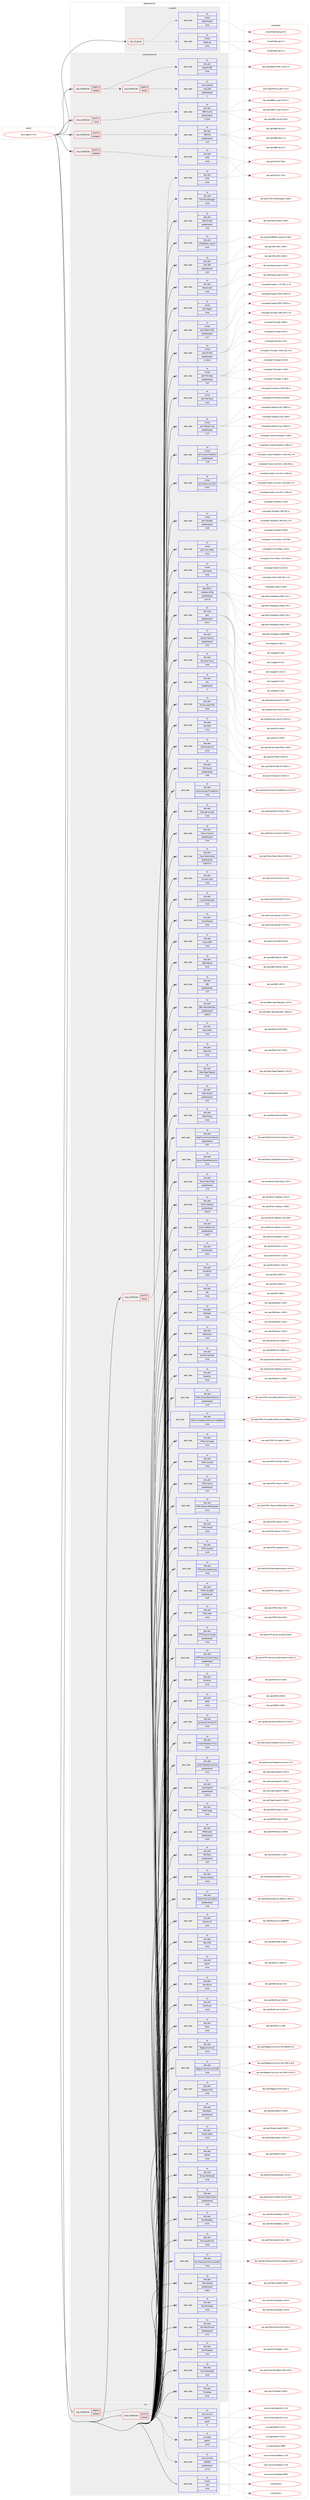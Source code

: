 digraph prolog {

# *************
# Graph options
# *************

newrank=true;
concentrate=true;
compound=true;
graph [rankdir=LR,fontname=Helvetica,fontsize=10,ranksep=1.5];#, ranksep=2.5, nodesep=0.2];
edge  [arrowhead=vee];
node  [fontname=Helvetica,fontsize=10];

# **********
# The ebuild
# **********

subgraph cluster_leftcol {
color=gray;
rank=same;
label=<<i>ebuild</i>>;
id [label="www-apps/rt-4.4.4", color=red, width=4, href="../www-apps/rt-4.4.4.svg"];
}

# ****************
# The dependencies
# ****************

subgraph cluster_midcol {
color=gray;
label=<<i>dependencies</i>>;
subgraph cluster_compile {
fillcolor="#eeeeee";
style=filled;
label=<<i>compile</i>>;
subgraph any15733 {
dependency906197 [label=<<TABLE BORDER="0" CELLBORDER="1" CELLSPACING="0" CELLPADDING="4"><TR><TD CELLPADDING="10">any_of_group</TD></TR></TABLE>>, shape=none, color=red];subgraph pack672684 {
dependency906198 [label=<<TABLE BORDER="0" CELLBORDER="1" CELLSPACING="0" CELLPADDING="4" WIDTH="220"><TR><TD ROWSPAN="6" CELLPADDING="30">pack_dep</TD></TR><TR><TD WIDTH="110">no</TD></TR><TR><TD>virtual</TD></TR><TR><TD>httpd-cgi</TD></TR><TR><TD>none</TD></TR><TR><TD></TD></TR></TABLE>>, shape=none, color=blue];
}
dependency906197:e -> dependency906198:w [weight=20,style="dotted",arrowhead="oinv"];
subgraph pack672685 {
dependency906199 [label=<<TABLE BORDER="0" CELLBORDER="1" CELLSPACING="0" CELLPADDING="4" WIDTH="220"><TR><TD ROWSPAN="6" CELLPADDING="30">pack_dep</TD></TR><TR><TD WIDTH="110">no</TD></TR><TR><TD>virtual</TD></TR><TR><TD>httpd-fastcgi</TD></TR><TR><TD>none</TD></TR><TR><TD></TD></TR></TABLE>>, shape=none, color=blue];
}
dependency906197:e -> dependency906199:w [weight=20,style="dotted",arrowhead="oinv"];
}
id:e -> dependency906197:w [weight=20,style="solid",arrowhead="vee"];
}
subgraph cluster_compileandrun {
fillcolor="#eeeeee";
style=filled;
label=<<i>compile and run</i>>;
subgraph cond217212 {
dependency906200 [label=<<TABLE BORDER="0" CELLBORDER="1" CELLSPACING="0" CELLPADDING="4"><TR><TD ROWSPAN="3" CELLPADDING="10">use_conditional</TD></TR><TR><TD>negative</TD></TR><TR><TD>lighttpd</TD></TR></TABLE>>, shape=none, color=red];
subgraph pack672686 {
dependency906201 [label=<<TABLE BORDER="0" CELLBORDER="1" CELLSPACING="0" CELLPADDING="4" WIDTH="220"><TR><TD ROWSPAN="6" CELLPADDING="30">pack_dep</TD></TR><TR><TD WIDTH="110">no</TD></TR><TR><TD>dev-perl</TD></TR><TR><TD>Apache-DBI</TD></TR><TR><TD>none</TD></TR><TR><TD></TD></TR></TABLE>>, shape=none, color=blue];
}
dependency906200:e -> dependency906201:w [weight=20,style="dashed",arrowhead="vee"];
subgraph cond217213 {
dependency906202 [label=<<TABLE BORDER="0" CELLBORDER="1" CELLSPACING="0" CELLPADDING="4"><TR><TD ROWSPAN="3" CELLPADDING="10">use_conditional</TD></TR><TR><TD>negative</TD></TR><TR><TD>fastcgi</TD></TR></TABLE>>, shape=none, color=red];
subgraph pack672687 {
dependency906203 [label=<<TABLE BORDER="0" CELLBORDER="1" CELLSPACING="0" CELLPADDING="4" WIDTH="220"><TR><TD ROWSPAN="6" CELLPADDING="30">pack_dep</TD></TR><TR><TD WIDTH="110">no</TD></TR><TR><TD>www-apache</TD></TR><TR><TD>mod_perl</TD></TR><TR><TD>greaterequal</TD></TR><TR><TD>2</TD></TR></TABLE>>, shape=none, color=blue];
}
dependency906202:e -> dependency906203:w [weight=20,style="dashed",arrowhead="vee"];
}
dependency906200:e -> dependency906202:w [weight=20,style="dashed",arrowhead="vee"];
}
id:e -> dependency906200:w [weight=20,style="solid",arrowhead="odotvee"];
subgraph cond217214 {
dependency906204 [label=<<TABLE BORDER="0" CELLBORDER="1" CELLSPACING="0" CELLPADDING="4"><TR><TD ROWSPAN="3" CELLPADDING="10">use_conditional</TD></TR><TR><TD>positive</TD></TR><TR><TD>fastcgi</TD></TR></TABLE>>, shape=none, color=red];
subgraph pack672688 {
dependency906205 [label=<<TABLE BORDER="0" CELLBORDER="1" CELLSPACING="0" CELLPADDING="4" WIDTH="220"><TR><TD ROWSPAN="6" CELLPADDING="30">pack_dep</TD></TR><TR><TD WIDTH="110">no</TD></TR><TR><TD>dev-perl</TD></TR><TR><TD>FCGI</TD></TR><TR><TD>none</TD></TR><TR><TD></TD></TR></TABLE>>, shape=none, color=blue];
}
dependency906204:e -> dependency906205:w [weight=20,style="dashed",arrowhead="vee"];
subgraph pack672689 {
dependency906206 [label=<<TABLE BORDER="0" CELLBORDER="1" CELLSPACING="0" CELLPADDING="4" WIDTH="220"><TR><TD ROWSPAN="6" CELLPADDING="30">pack_dep</TD></TR><TR><TD WIDTH="110">no</TD></TR><TR><TD>dev-perl</TD></TR><TR><TD>FCGI-ProcManager</TD></TR><TR><TD>none</TD></TR><TR><TD></TD></TR></TABLE>>, shape=none, color=blue];
}
dependency906204:e -> dependency906206:w [weight=20,style="dashed",arrowhead="vee"];
}
id:e -> dependency906204:w [weight=20,style="solid",arrowhead="odotvee"];
subgraph cond217215 {
dependency906207 [label=<<TABLE BORDER="0" CELLBORDER="1" CELLSPACING="0" CELLPADDING="4"><TR><TD ROWSPAN="3" CELLPADDING="10">use_conditional</TD></TR><TR><TD>positive</TD></TR><TR><TD>lighttpd</TD></TR></TABLE>>, shape=none, color=red];
subgraph pack672690 {
dependency906208 [label=<<TABLE BORDER="0" CELLBORDER="1" CELLSPACING="0" CELLPADDING="4" WIDTH="220"><TR><TD ROWSPAN="6" CELLPADDING="30">pack_dep</TD></TR><TR><TD WIDTH="110">no</TD></TR><TR><TD>dev-perl</TD></TR><TR><TD>FCGI</TD></TR><TR><TD>none</TD></TR><TR><TD></TD></TR></TABLE>>, shape=none, color=blue];
}
dependency906207:e -> dependency906208:w [weight=20,style="dashed",arrowhead="vee"];
}
id:e -> dependency906207:w [weight=20,style="solid",arrowhead="odotvee"];
subgraph cond217216 {
dependency906209 [label=<<TABLE BORDER="0" CELLBORDER="1" CELLSPACING="0" CELLPADDING="4"><TR><TD ROWSPAN="3" CELLPADDING="10">use_conditional</TD></TR><TR><TD>positive</TD></TR><TR><TD>mysql</TD></TR></TABLE>>, shape=none, color=red];
subgraph pack672691 {
dependency906210 [label=<<TABLE BORDER="0" CELLBORDER="1" CELLSPACING="0" CELLPADDING="4" WIDTH="220"><TR><TD ROWSPAN="6" CELLPADDING="30">pack_dep</TD></TR><TR><TD WIDTH="110">no</TD></TR><TR><TD>dev-perl</TD></TR><TR><TD>DBD-mysql</TD></TR><TR><TD>greaterequal</TD></TR><TR><TD>2.1018</TD></TR></TABLE>>, shape=none, color=blue];
}
dependency906209:e -> dependency906210:w [weight=20,style="dashed",arrowhead="vee"];
}
id:e -> dependency906209:w [weight=20,style="solid",arrowhead="odotvee"];
subgraph cond217217 {
dependency906211 [label=<<TABLE BORDER="0" CELLBORDER="1" CELLSPACING="0" CELLPADDING="4"><TR><TD ROWSPAN="3" CELLPADDING="10">use_conditional</TD></TR><TR><TD>positive</TD></TR><TR><TD>postgres</TD></TR></TABLE>>, shape=none, color=red];
subgraph pack672692 {
dependency906212 [label=<<TABLE BORDER="0" CELLBORDER="1" CELLSPACING="0" CELLPADDING="4" WIDTH="220"><TR><TD ROWSPAN="6" CELLPADDING="30">pack_dep</TD></TR><TR><TD WIDTH="110">no</TD></TR><TR><TD>dev-perl</TD></TR><TR><TD>DBD-Pg</TD></TR><TR><TD>greaterequal</TD></TR><TR><TD>1.43</TD></TR></TABLE>>, shape=none, color=blue];
}
dependency906211:e -> dependency906212:w [weight=20,style="dashed",arrowhead="vee"];
}
id:e -> dependency906211:w [weight=20,style="solid",arrowhead="odotvee"];
subgraph pack672693 {
dependency906213 [label=<<TABLE BORDER="0" CELLBORDER="1" CELLSPACING="0" CELLPADDING="4" WIDTH="220"><TR><TD ROWSPAN="6" CELLPADDING="30">pack_dep</TD></TR><TR><TD WIDTH="110">no</TD></TR><TR><TD>app-admin</TD></TR><TR><TD>webapp-config</TD></TR><TR><TD>greaterequal</TD></TR><TR><TD>1.50.15</TD></TR></TABLE>>, shape=none, color=blue];
}
id:e -> dependency906213:w [weight=20,style="solid",arrowhead="odotvee"];
subgraph pack672694 {
dependency906214 [label=<<TABLE BORDER="0" CELLBORDER="1" CELLSPACING="0" CELLPADDING="4" WIDTH="220"><TR><TD ROWSPAN="6" CELLPADDING="30">pack_dep</TD></TR><TR><TD WIDTH="110">no</TD></TR><TR><TD>dev-lang</TD></TR><TR><TD>perl</TD></TR><TR><TD>greaterequal</TD></TR><TR><TD>5.10.1</TD></TR></TABLE>>, shape=none, color=blue];
}
id:e -> dependency906214:w [weight=20,style="solid",arrowhead="odotvee"];
subgraph pack672695 {
dependency906215 [label=<<TABLE BORDER="0" CELLBORDER="1" CELLSPACING="0" CELLPADDING="4" WIDTH="220"><TR><TD ROWSPAN="6" CELLPADDING="30">pack_dep</TD></TR><TR><TD WIDTH="110">no</TD></TR><TR><TD>dev-perl</TD></TR><TR><TD>Apache-Session</TD></TR><TR><TD>greaterequal</TD></TR><TR><TD>1.53</TD></TR></TABLE>>, shape=none, color=blue];
}
id:e -> dependency906215:w [weight=20,style="solid",arrowhead="odotvee"];
subgraph pack672696 {
dependency906216 [label=<<TABLE BORDER="0" CELLBORDER="1" CELLSPACING="0" CELLPADDING="4" WIDTH="220"><TR><TD ROWSPAN="6" CELLPADDING="30">pack_dep</TD></TR><TR><TD WIDTH="110">no</TD></TR><TR><TD>dev-perl</TD></TR><TR><TD>Business-Hours</TD></TR><TR><TD>none</TD></TR><TR><TD></TD></TR></TABLE>>, shape=none, color=blue];
}
id:e -> dependency906216:w [weight=20,style="solid",arrowhead="odotvee"];
subgraph pack672697 {
dependency906217 [label=<<TABLE BORDER="0" CELLBORDER="1" CELLSPACING="0" CELLPADDING="4" WIDTH="220"><TR><TD ROWSPAN="6" CELLPADDING="30">pack_dep</TD></TR><TR><TD WIDTH="110">no</TD></TR><TR><TD>dev-perl</TD></TR><TR><TD>CGI</TD></TR><TR><TD>greaterequal</TD></TR><TR><TD>4</TD></TR></TABLE>>, shape=none, color=blue];
}
id:e -> dependency906217:w [weight=20,style="solid",arrowhead="odotvee"];
subgraph pack672698 {
dependency906218 [label=<<TABLE BORDER="0" CELLBORDER="1" CELLSPACING="0" CELLPADDING="4" WIDTH="220"><TR><TD ROWSPAN="6" CELLPADDING="30">pack_dep</TD></TR><TR><TD WIDTH="110">no</TD></TR><TR><TD>dev-perl</TD></TR><TR><TD>CGI-Emulate-PSGI</TD></TR><TR><TD>none</TD></TR><TR><TD></TD></TR></TABLE>>, shape=none, color=blue];
}
id:e -> dependency906218:w [weight=20,style="solid",arrowhead="odotvee"];
subgraph pack672699 {
dependency906219 [label=<<TABLE BORDER="0" CELLBORDER="1" CELLSPACING="0" CELLPADDING="4" WIDTH="220"><TR><TD ROWSPAN="6" CELLPADDING="30">pack_dep</TD></TR><TR><TD WIDTH="110">no</TD></TR><TR><TD>dev-perl</TD></TR><TR><TD>CGI-PSGI</TD></TR><TR><TD>none</TD></TR><TR><TD></TD></TR></TABLE>>, shape=none, color=blue];
}
id:e -> dependency906219:w [weight=20,style="solid",arrowhead="odotvee"];
subgraph pack672700 {
dependency906220 [label=<<TABLE BORDER="0" CELLBORDER="1" CELLSPACING="0" CELLPADDING="4" WIDTH="220"><TR><TD ROWSPAN="6" CELLPADDING="30">pack_dep</TD></TR><TR><TD WIDTH="110">no</TD></TR><TR><TD>dev-perl</TD></TR><TR><TD>CSS-Minifier-XS</TD></TR><TR><TD>none</TD></TR><TR><TD></TD></TR></TABLE>>, shape=none, color=blue];
}
id:e -> dependency906220:w [weight=20,style="solid",arrowhead="odotvee"];
subgraph pack672701 {
dependency906221 [label=<<TABLE BORDER="0" CELLBORDER="1" CELLSPACING="0" CELLPADDING="4" WIDTH="220"><TR><TD ROWSPAN="6" CELLPADDING="30">pack_dep</TD></TR><TR><TD WIDTH="110">no</TD></TR><TR><TD>dev-perl</TD></TR><TR><TD>CSS-Squish</TD></TR><TR><TD>greaterequal</TD></TR><TR><TD>0.06</TD></TR></TABLE>>, shape=none, color=blue];
}
id:e -> dependency906221:w [weight=20,style="solid",arrowhead="odotvee"];
subgraph pack672702 {
dependency906222 [label=<<TABLE BORDER="0" CELLBORDER="1" CELLSPACING="0" CELLPADDING="4" WIDTH="220"><TR><TD ROWSPAN="6" CELLPADDING="30">pack_dep</TD></TR><TR><TD WIDTH="110">no</TD></TR><TR><TD>dev-perl</TD></TR><TR><TD>Cache-Simple-TimedExpiry</TD></TR><TR><TD>none</TD></TR><TR><TD></TD></TR></TABLE>>, shape=none, color=blue];
}
id:e -> dependency906222:w [weight=20,style="solid",arrowhead="odotvee"];
subgraph pack672703 {
dependency906223 [label=<<TABLE BORDER="0" CELLBORDER="1" CELLSPACING="0" CELLPADDING="4" WIDTH="220"><TR><TD ROWSPAN="6" CELLPADDING="30">pack_dep</TD></TR><TR><TD WIDTH="110">no</TD></TR><TR><TD>dev-perl</TD></TR><TR><TD>Calendar-Simple</TD></TR><TR><TD>none</TD></TR><TR><TD></TD></TR></TABLE>>, shape=none, color=blue];
}
id:e -> dependency906223:w [weight=20,style="solid",arrowhead="odotvee"];
subgraph pack672704 {
dependency906224 [label=<<TABLE BORDER="0" CELLBORDER="1" CELLSPACING="0" CELLPADDING="4" WIDTH="220"><TR><TD ROWSPAN="6" CELLPADDING="30">pack_dep</TD></TR><TR><TD WIDTH="110">no</TD></TR><TR><TD>dev-perl</TD></TR><TR><TD>Class-Accessor</TD></TR><TR><TD>greaterequal</TD></TR><TR><TD>0.34</TD></TR></TABLE>>, shape=none, color=blue];
}
id:e -> dependency906224:w [weight=20,style="solid",arrowhead="odotvee"];
subgraph pack672705 {
dependency906225 [label=<<TABLE BORDER="0" CELLBORDER="1" CELLSPACING="0" CELLPADDING="4" WIDTH="220"><TR><TD ROWSPAN="6" CELLPADDING="30">pack_dep</TD></TR><TR><TD WIDTH="110">no</TD></TR><TR><TD>dev-perl</TD></TR><TR><TD>Class-ReturnValue</TD></TR><TR><TD>greaterequal</TD></TR><TR><TD>0.550.0-r1</TD></TR></TABLE>>, shape=none, color=blue];
}
id:e -> dependency906225:w [weight=20,style="solid",arrowhead="odotvee"];
subgraph pack672706 {
dependency906226 [label=<<TABLE BORDER="0" CELLBORDER="1" CELLSPACING="0" CELLPADDING="4" WIDTH="220"><TR><TD ROWSPAN="6" CELLPADDING="30">pack_dep</TD></TR><TR><TD WIDTH="110">no</TD></TR><TR><TD>dev-perl</TD></TR><TR><TD>Convert-Color</TD></TR><TR><TD>none</TD></TR><TR><TD></TD></TR></TABLE>>, shape=none, color=blue];
}
id:e -> dependency906226:w [weight=20,style="solid",arrowhead="odotvee"];
subgraph pack672707 {
dependency906227 [label=<<TABLE BORDER="0" CELLBORDER="1" CELLSPACING="0" CELLPADDING="4" WIDTH="220"><TR><TD ROWSPAN="6" CELLPADDING="30">pack_dep</TD></TR><TR><TD WIDTH="110">no</TD></TR><TR><TD>dev-perl</TD></TR><TR><TD>Crypt-Eksblowfish</TD></TR><TR><TD>none</TD></TR><TR><TD></TD></TR></TABLE>>, shape=none, color=blue];
}
id:e -> dependency906227:w [weight=20,style="solid",arrowhead="odotvee"];
subgraph pack672708 {
dependency906228 [label=<<TABLE BORDER="0" CELLBORDER="1" CELLSPACING="0" CELLPADDING="4" WIDTH="220"><TR><TD ROWSPAN="6" CELLPADDING="30">pack_dep</TD></TR><TR><TD WIDTH="110">no</TD></TR><TR><TD>dev-perl</TD></TR><TR><TD>Crypt-SSLeay</TD></TR><TR><TD>none</TD></TR><TR><TD></TD></TR></TABLE>>, shape=none, color=blue];
}
id:e -> dependency906228:w [weight=20,style="solid",arrowhead="odotvee"];
subgraph pack672709 {
dependency906229 [label=<<TABLE BORDER="0" CELLBORDER="1" CELLSPACING="0" CELLPADDING="4" WIDTH="220"><TR><TD ROWSPAN="6" CELLPADDING="30">pack_dep</TD></TR><TR><TD WIDTH="110">no</TD></TR><TR><TD>dev-perl</TD></TR><TR><TD>Crypt-X509</TD></TR><TR><TD>none</TD></TR><TR><TD></TD></TR></TABLE>>, shape=none, color=blue];
}
id:e -> dependency906229:w [weight=20,style="solid",arrowhead="odotvee"];
subgraph pack672710 {
dependency906230 [label=<<TABLE BORDER="0" CELLBORDER="1" CELLSPACING="0" CELLPADDING="4" WIDTH="220"><TR><TD ROWSPAN="6" CELLPADDING="30">pack_dep</TD></TR><TR><TD WIDTH="110">no</TD></TR><TR><TD>dev-perl</TD></TR><TR><TD>DBD-SQLite</TD></TR><TR><TD>none</TD></TR><TR><TD></TD></TR></TABLE>>, shape=none, color=blue];
}
id:e -> dependency906230:w [weight=20,style="solid",arrowhead="odotvee"];
subgraph pack672711 {
dependency906231 [label=<<TABLE BORDER="0" CELLBORDER="1" CELLSPACING="0" CELLPADDING="4" WIDTH="220"><TR><TD ROWSPAN="6" CELLPADDING="30">pack_dep</TD></TR><TR><TD WIDTH="110">no</TD></TR><TR><TD>dev-perl</TD></TR><TR><TD>DBI</TD></TR><TR><TD>greaterequal</TD></TR><TR><TD>1.37</TD></TR></TABLE>>, shape=none, color=blue];
}
id:e -> dependency906231:w [weight=20,style="solid",arrowhead="odotvee"];
subgraph pack672712 {
dependency906232 [label=<<TABLE BORDER="0" CELLBORDER="1" CELLSPACING="0" CELLPADDING="4" WIDTH="220"><TR><TD ROWSPAN="6" CELLPADDING="30">pack_dep</TD></TR><TR><TD WIDTH="110">no</TD></TR><TR><TD>dev-perl</TD></TR><TR><TD>DBIx-SearchBuilder</TD></TR><TR><TD>greaterequal</TD></TR><TR><TD>1.660.0</TD></TR></TABLE>>, shape=none, color=blue];
}
id:e -> dependency906232:w [weight=20,style="solid",arrowhead="odotvee"];
subgraph pack672713 {
dependency906233 [label=<<TABLE BORDER="0" CELLBORDER="1" CELLSPACING="0" CELLPADDING="4" WIDTH="220"><TR><TD ROWSPAN="6" CELLPADDING="30">pack_dep</TD></TR><TR><TD WIDTH="110">no</TD></TR><TR><TD>dev-perl</TD></TR><TR><TD>Data-GUID</TD></TR><TR><TD>none</TD></TR><TR><TD></TD></TR></TABLE>>, shape=none, color=blue];
}
id:e -> dependency906233:w [weight=20,style="solid",arrowhead="odotvee"];
subgraph pack672714 {
dependency906234 [label=<<TABLE BORDER="0" CELLBORDER="1" CELLSPACING="0" CELLPADDING="4" WIDTH="220"><TR><TD ROWSPAN="6" CELLPADDING="30">pack_dep</TD></TR><TR><TD WIDTH="110">no</TD></TR><TR><TD>dev-perl</TD></TR><TR><TD>Data-ICal</TD></TR><TR><TD>none</TD></TR><TR><TD></TD></TR></TABLE>>, shape=none, color=blue];
}
id:e -> dependency906234:w [weight=20,style="solid",arrowhead="odotvee"];
subgraph pack672715 {
dependency906235 [label=<<TABLE BORDER="0" CELLBORDER="1" CELLSPACING="0" CELLPADDING="4" WIDTH="220"><TR><TD ROWSPAN="6" CELLPADDING="30">pack_dep</TD></TR><TR><TD WIDTH="110">no</TD></TR><TR><TD>dev-perl</TD></TR><TR><TD>Data-Page-Pageset</TD></TR><TR><TD>none</TD></TR><TR><TD></TD></TR></TABLE>>, shape=none, color=blue];
}
id:e -> dependency906235:w [weight=20,style="solid",arrowhead="odotvee"];
subgraph pack672716 {
dependency906236 [label=<<TABLE BORDER="0" CELLBORDER="1" CELLSPACING="0" CELLPADDING="4" WIDTH="220"><TR><TD ROWSPAN="6" CELLPADDING="30">pack_dep</TD></TR><TR><TD WIDTH="110">no</TD></TR><TR><TD>dev-perl</TD></TR><TR><TD>Date-Extract</TD></TR><TR><TD>greaterequal</TD></TR><TR><TD>0.02</TD></TR></TABLE>>, shape=none, color=blue];
}
id:e -> dependency906236:w [weight=20,style="solid",arrowhead="odotvee"];
subgraph pack672717 {
dependency906237 [label=<<TABLE BORDER="0" CELLBORDER="1" CELLSPACING="0" CELLPADDING="4" WIDTH="220"><TR><TD ROWSPAN="6" CELLPADDING="30">pack_dep</TD></TR><TR><TD WIDTH="110">no</TD></TR><TR><TD>dev-perl</TD></TR><TR><TD>Date-Manip</TD></TR><TR><TD>none</TD></TR><TR><TD></TD></TR></TABLE>>, shape=none, color=blue];
}
id:e -> dependency906237:w [weight=20,style="solid",arrowhead="odotvee"];
subgraph pack672718 {
dependency906238 [label=<<TABLE BORDER="0" CELLBORDER="1" CELLSPACING="0" CELLPADDING="4" WIDTH="220"><TR><TD ROWSPAN="6" CELLPADDING="30">pack_dep</TD></TR><TR><TD WIDTH="110">no</TD></TR><TR><TD>dev-perl</TD></TR><TR><TD>DateTime-Format-Natural</TD></TR><TR><TD>greaterequal</TD></TR><TR><TD>0.67</TD></TR></TABLE>>, shape=none, color=blue];
}
id:e -> dependency906238:w [weight=20,style="solid",arrowhead="odotvee"];
subgraph pack672719 {
dependency906239 [label=<<TABLE BORDER="0" CELLBORDER="1" CELLSPACING="0" CELLPADDING="4" WIDTH="220"><TR><TD ROWSPAN="6" CELLPADDING="30">pack_dep</TD></TR><TR><TD WIDTH="110">no</TD></TR><TR><TD>dev-perl</TD></TR><TR><TD>Devel-GlobalDestruction</TD></TR><TR><TD>none</TD></TR><TR><TD></TD></TR></TABLE>>, shape=none, color=blue];
}
id:e -> dependency906239:w [weight=20,style="solid",arrowhead="odotvee"];
subgraph pack672720 {
dependency906240 [label=<<TABLE BORDER="0" CELLBORDER="1" CELLSPACING="0" CELLPADDING="4" WIDTH="220"><TR><TD ROWSPAN="6" CELLPADDING="30">pack_dep</TD></TR><TR><TD WIDTH="110">no</TD></TR><TR><TD>dev-perl</TD></TR><TR><TD>Devel-StackTrace</TD></TR><TR><TD>greaterequal</TD></TR><TR><TD>1.19</TD></TR></TABLE>>, shape=none, color=blue];
}
id:e -> dependency906240:w [weight=20,style="solid",arrowhead="odotvee"];
subgraph pack672721 {
dependency906241 [label=<<TABLE BORDER="0" CELLBORDER="1" CELLSPACING="0" CELLPADDING="4" WIDTH="220"><TR><TD ROWSPAN="6" CELLPADDING="30">pack_dep</TD></TR><TR><TD WIDTH="110">no</TD></TR><TR><TD>dev-perl</TD></TR><TR><TD>Email-Address</TD></TR><TR><TD>greaterequal</TD></TR><TR><TD>1.912.0</TD></TR></TABLE>>, shape=none, color=blue];
}
id:e -> dependency906241:w [weight=20,style="solid",arrowhead="odotvee"];
subgraph pack672722 {
dependency906242 [label=<<TABLE BORDER="0" CELLBORDER="1" CELLSPACING="0" CELLPADDING="4" WIDTH="220"><TR><TD ROWSPAN="6" CELLPADDING="30">pack_dep</TD></TR><TR><TD WIDTH="110">no</TD></TR><TR><TD>dev-perl</TD></TR><TR><TD>Email-Address-List</TD></TR><TR><TD>greaterequal</TD></TR><TR><TD>0.60.0</TD></TR></TABLE>>, shape=none, color=blue];
}
id:e -> dependency906242:w [weight=20,style="solid",arrowhead="odotvee"];
subgraph pack672723 {
dependency906243 [label=<<TABLE BORDER="0" CELLBORDER="1" CELLSPACING="0" CELLPADDING="4" WIDTH="220"><TR><TD ROWSPAN="6" CELLPADDING="30">pack_dep</TD></TR><TR><TD WIDTH="110">no</TD></TR><TR><TD>dev-perl</TD></TR><TR><TD>File-ShareDir</TD></TR><TR><TD>none</TD></TR><TR><TD></TD></TR></TABLE>>, shape=none, color=blue];
}
id:e -> dependency906243:w [weight=20,style="solid",arrowhead="odotvee"];
subgraph pack672724 {
dependency906244 [label=<<TABLE BORDER="0" CELLBORDER="1" CELLSPACING="0" CELLPADDING="4" WIDTH="220"><TR><TD ROWSPAN="6" CELLPADDING="30">pack_dep</TD></TR><TR><TD WIDTH="110">no</TD></TR><TR><TD>dev-perl</TD></TR><TR><TD>File-Which</TD></TR><TR><TD>none</TD></TR><TR><TD></TD></TR></TABLE>>, shape=none, color=blue];
}
id:e -> dependency906244:w [weight=20,style="solid",arrowhead="odotvee"];
subgraph pack672725 {
dependency906245 [label=<<TABLE BORDER="0" CELLBORDER="1" CELLSPACING="0" CELLPADDING="4" WIDTH="220"><TR><TD ROWSPAN="6" CELLPADDING="30">pack_dep</TD></TR><TR><TD WIDTH="110">no</TD></TR><TR><TD>dev-perl</TD></TR><TR><TD>GD</TD></TR><TR><TD>none</TD></TR><TR><TD></TD></TR></TABLE>>, shape=none, color=blue];
}
id:e -> dependency906245:w [weight=20,style="solid",arrowhead="odotvee"];
subgraph pack672726 {
dependency906246 [label=<<TABLE BORDER="0" CELLBORDER="1" CELLSPACING="0" CELLPADDING="4" WIDTH="220"><TR><TD ROWSPAN="6" CELLPADDING="30">pack_dep</TD></TR><TR><TD WIDTH="110">no</TD></TR><TR><TD>dev-perl</TD></TR><TR><TD>GDGraph</TD></TR><TR><TD>none</TD></TR><TR><TD></TD></TR></TABLE>>, shape=none, color=blue];
}
id:e -> dependency906246:w [weight=20,style="solid",arrowhead="odotvee"];
subgraph pack672727 {
dependency906247 [label=<<TABLE BORDER="0" CELLBORDER="1" CELLSPACING="0" CELLPADDING="4" WIDTH="220"><TR><TD ROWSPAN="6" CELLPADDING="30">pack_dep</TD></TR><TR><TD WIDTH="110">no</TD></TR><TR><TD>dev-perl</TD></TR><TR><TD>GDTextUtil</TD></TR><TR><TD>none</TD></TR><TR><TD></TD></TR></TABLE>>, shape=none, color=blue];
}
id:e -> dependency906247:w [weight=20,style="solid",arrowhead="odotvee"];
subgraph pack672728 {
dependency906248 [label=<<TABLE BORDER="0" CELLBORDER="1" CELLSPACING="0" CELLPADDING="4" WIDTH="220"><TR><TD ROWSPAN="6" CELLPADDING="30">pack_dep</TD></TR><TR><TD WIDTH="110">no</TD></TR><TR><TD>dev-perl</TD></TR><TR><TD>GnuPG-Interface</TD></TR><TR><TD>none</TD></TR><TR><TD></TD></TR></TABLE>>, shape=none, color=blue];
}
id:e -> dependency906248:w [weight=20,style="solid",arrowhead="odotvee"];
subgraph pack672729 {
dependency906249 [label=<<TABLE BORDER="0" CELLBORDER="1" CELLSPACING="0" CELLPADDING="4" WIDTH="220"><TR><TD ROWSPAN="6" CELLPADDING="30">pack_dep</TD></TR><TR><TD WIDTH="110">no</TD></TR><TR><TD>dev-perl</TD></TR><TR><TD>GraphViz</TD></TR><TR><TD>none</TD></TR><TR><TD></TD></TR></TABLE>>, shape=none, color=blue];
}
id:e -> dependency906249:w [weight=20,style="solid",arrowhead="odotvee"];
subgraph pack672730 {
dependency906250 [label=<<TABLE BORDER="0" CELLBORDER="1" CELLSPACING="0" CELLPADDING="4" WIDTH="220"><TR><TD ROWSPAN="6" CELLPADDING="30">pack_dep</TD></TR><TR><TD WIDTH="110">no</TD></TR><TR><TD>dev-perl</TD></TR><TR><TD>HTML-FormatText-WithLinks</TD></TR><TR><TD>greaterequal</TD></TR><TR><TD>0.14</TD></TR></TABLE>>, shape=none, color=blue];
}
id:e -> dependency906250:w [weight=20,style="solid",arrowhead="odotvee"];
subgraph pack672731 {
dependency906251 [label=<<TABLE BORDER="0" CELLBORDER="1" CELLSPACING="0" CELLPADDING="4" WIDTH="220"><TR><TD ROWSPAN="6" CELLPADDING="30">pack_dep</TD></TR><TR><TD WIDTH="110">no</TD></TR><TR><TD>dev-perl</TD></TR><TR><TD>HTML-FormatText-WithLinks-AndTables</TD></TR><TR><TD>none</TD></TR><TR><TD></TD></TR></TABLE>>, shape=none, color=blue];
}
id:e -> dependency906251:w [weight=20,style="solid",arrowhead="odotvee"];
subgraph pack672732 {
dependency906252 [label=<<TABLE BORDER="0" CELLBORDER="1" CELLSPACING="0" CELLPADDING="4" WIDTH="220"><TR><TD ROWSPAN="6" CELLPADDING="30">pack_dep</TD></TR><TR><TD WIDTH="110">no</TD></TR><TR><TD>dev-perl</TD></TR><TR><TD>HTML-Formatter</TD></TR><TR><TD>none</TD></TR><TR><TD></TD></TR></TABLE>>, shape=none, color=blue];
}
id:e -> dependency906252:w [weight=20,style="solid",arrowhead="odotvee"];
subgraph pack672733 {
dependency906253 [label=<<TABLE BORDER="0" CELLBORDER="1" CELLSPACING="0" CELLPADDING="4" WIDTH="220"><TR><TD ROWSPAN="6" CELLPADDING="30">pack_dep</TD></TR><TR><TD WIDTH="110">no</TD></TR><TR><TD>dev-perl</TD></TR><TR><TD>HTML-Gumbo</TD></TR><TR><TD>none</TD></TR><TR><TD></TD></TR></TABLE>>, shape=none, color=blue];
}
id:e -> dependency906253:w [weight=20,style="solid",arrowhead="odotvee"];
subgraph pack672734 {
dependency906254 [label=<<TABLE BORDER="0" CELLBORDER="1" CELLSPACING="0" CELLPADDING="4" WIDTH="220"><TR><TD ROWSPAN="6" CELLPADDING="30">pack_dep</TD></TR><TR><TD WIDTH="110">no</TD></TR><TR><TD>dev-perl</TD></TR><TR><TD>HTML-Mason</TD></TR><TR><TD>greaterequal</TD></TR><TR><TD>1.43</TD></TR></TABLE>>, shape=none, color=blue];
}
id:e -> dependency906254:w [weight=20,style="solid",arrowhead="odotvee"];
subgraph pack672735 {
dependency906255 [label=<<TABLE BORDER="0" CELLBORDER="1" CELLSPACING="0" CELLPADDING="4" WIDTH="220"><TR><TD ROWSPAN="6" CELLPADDING="30">pack_dep</TD></TR><TR><TD WIDTH="110">no</TD></TR><TR><TD>dev-perl</TD></TR><TR><TD>HTML-Mason-PSGIHandler</TD></TR><TR><TD>none</TD></TR><TR><TD></TD></TR></TABLE>>, shape=none, color=blue];
}
id:e -> dependency906255:w [weight=20,style="solid",arrowhead="odotvee"];
subgraph pack672736 {
dependency906256 [label=<<TABLE BORDER="0" CELLBORDER="1" CELLSPACING="0" CELLPADDING="4" WIDTH="220"><TR><TD ROWSPAN="6" CELLPADDING="30">pack_dep</TD></TR><TR><TD WIDTH="110">no</TD></TR><TR><TD>dev-perl</TD></TR><TR><TD>HTML-Parser</TD></TR><TR><TD>none</TD></TR><TR><TD></TD></TR></TABLE>>, shape=none, color=blue];
}
id:e -> dependency906256:w [weight=20,style="solid",arrowhead="odotvee"];
subgraph pack672737 {
dependency906257 [label=<<TABLE BORDER="0" CELLBORDER="1" CELLSPACING="0" CELLPADDING="4" WIDTH="220"><TR><TD ROWSPAN="6" CELLPADDING="30">pack_dep</TD></TR><TR><TD WIDTH="110">no</TD></TR><TR><TD>dev-perl</TD></TR><TR><TD>HTML-Quoted</TD></TR><TR><TD>none</TD></TR><TR><TD></TD></TR></TABLE>>, shape=none, color=blue];
}
id:e -> dependency906257:w [weight=20,style="solid",arrowhead="odotvee"];
subgraph pack672738 {
dependency906258 [label=<<TABLE BORDER="0" CELLBORDER="1" CELLSPACING="0" CELLPADDING="4" WIDTH="220"><TR><TD ROWSPAN="6" CELLPADDING="30">pack_dep</TD></TR><TR><TD WIDTH="110">no</TD></TR><TR><TD>dev-perl</TD></TR><TR><TD>HTML-RewriteAttributes</TD></TR><TR><TD>none</TD></TR><TR><TD></TD></TR></TABLE>>, shape=none, color=blue];
}
id:e -> dependency906258:w [weight=20,style="solid",arrowhead="odotvee"];
subgraph pack672739 {
dependency906259 [label=<<TABLE BORDER="0" CELLBORDER="1" CELLSPACING="0" CELLPADDING="4" WIDTH="220"><TR><TD ROWSPAN="6" CELLPADDING="30">pack_dep</TD></TR><TR><TD WIDTH="110">no</TD></TR><TR><TD>dev-perl</TD></TR><TR><TD>HTML-Scrubber</TD></TR><TR><TD>greaterequal</TD></TR><TR><TD>0.08</TD></TR></TABLE>>, shape=none, color=blue];
}
id:e -> dependency906259:w [weight=20,style="solid",arrowhead="odotvee"];
subgraph pack672740 {
dependency906260 [label=<<TABLE BORDER="0" CELLBORDER="1" CELLSPACING="0" CELLPADDING="4" WIDTH="220"><TR><TD ROWSPAN="6" CELLPADDING="30">pack_dep</TD></TR><TR><TD WIDTH="110">no</TD></TR><TR><TD>dev-perl</TD></TR><TR><TD>HTML-Tree</TD></TR><TR><TD>none</TD></TR><TR><TD></TD></TR></TABLE>>, shape=none, color=blue];
}
id:e -> dependency906260:w [weight=20,style="solid",arrowhead="odotvee"];
subgraph pack672741 {
dependency906261 [label=<<TABLE BORDER="0" CELLBORDER="1" CELLSPACING="0" CELLPADDING="4" WIDTH="220"><TR><TD ROWSPAN="6" CELLPADDING="30">pack_dep</TD></TR><TR><TD WIDTH="110">no</TD></TR><TR><TD>dev-perl</TD></TR><TR><TD>HTTP-Server-Simple</TD></TR><TR><TD>greaterequal</TD></TR><TR><TD>0.34</TD></TR></TABLE>>, shape=none, color=blue];
}
id:e -> dependency906261:w [weight=20,style="solid",arrowhead="odotvee"];
subgraph pack672742 {
dependency906262 [label=<<TABLE BORDER="0" CELLBORDER="1" CELLSPACING="0" CELLPADDING="4" WIDTH="220"><TR><TD ROWSPAN="6" CELLPADDING="30">pack_dep</TD></TR><TR><TD WIDTH="110">no</TD></TR><TR><TD>dev-perl</TD></TR><TR><TD>HTTP-Server-Simple-Mason</TD></TR><TR><TD>greaterequal</TD></TR><TR><TD>0.14</TD></TR></TABLE>>, shape=none, color=blue];
}
id:e -> dependency906262:w [weight=20,style="solid",arrowhead="odotvee"];
subgraph pack672743 {
dependency906263 [label=<<TABLE BORDER="0" CELLBORDER="1" CELLSPACING="0" CELLPADDING="4" WIDTH="220"><TR><TD ROWSPAN="6" CELLPADDING="30">pack_dep</TD></TR><TR><TD WIDTH="110">no</TD></TR><TR><TD>dev-perl</TD></TR><TR><TD>IPC-Run3</TD></TR><TR><TD>none</TD></TR><TR><TD></TD></TR></TABLE>>, shape=none, color=blue];
}
id:e -> dependency906263:w [weight=20,style="solid",arrowhead="odotvee"];
subgraph pack672744 {
dependency906264 [label=<<TABLE BORDER="0" CELLBORDER="1" CELLSPACING="0" CELLPADDING="4" WIDTH="220"><TR><TD ROWSPAN="6" CELLPADDING="30">pack_dep</TD></TR><TR><TD WIDTH="110">no</TD></TR><TR><TD>dev-perl</TD></TR><TR><TD>JSON</TD></TR><TR><TD>none</TD></TR><TR><TD></TD></TR></TABLE>>, shape=none, color=blue];
}
id:e -> dependency906264:w [weight=20,style="solid",arrowhead="odotvee"];
subgraph pack672745 {
dependency906265 [label=<<TABLE BORDER="0" CELLBORDER="1" CELLSPACING="0" CELLPADDING="4" WIDTH="220"><TR><TD ROWSPAN="6" CELLPADDING="30">pack_dep</TD></TR><TR><TD WIDTH="110">no</TD></TR><TR><TD>dev-perl</TD></TR><TR><TD>JavaScript-Minifier-XS</TD></TR><TR><TD>none</TD></TR><TR><TD></TD></TR></TABLE>>, shape=none, color=blue];
}
id:e -> dependency906265:w [weight=20,style="solid",arrowhead="odotvee"];
subgraph pack672746 {
dependency906266 [label=<<TABLE BORDER="0" CELLBORDER="1" CELLSPACING="0" CELLPADDING="4" WIDTH="220"><TR><TD ROWSPAN="6" CELLPADDING="30">pack_dep</TD></TR><TR><TD WIDTH="110">no</TD></TR><TR><TD>dev-perl</TD></TR><TR><TD>Locale-Maketext-Fuzzy</TD></TR><TR><TD>none</TD></TR><TR><TD></TD></TR></TABLE>>, shape=none, color=blue];
}
id:e -> dependency906266:w [weight=20,style="solid",arrowhead="odotvee"];
subgraph pack672747 {
dependency906267 [label=<<TABLE BORDER="0" CELLBORDER="1" CELLSPACING="0" CELLPADDING="4" WIDTH="220"><TR><TD ROWSPAN="6" CELLPADDING="30">pack_dep</TD></TR><TR><TD WIDTH="110">no</TD></TR><TR><TD>dev-perl</TD></TR><TR><TD>Locale-Maketext-Lexicon</TD></TR><TR><TD>greaterequal</TD></TR><TR><TD>0.32</TD></TR></TABLE>>, shape=none, color=blue];
}
id:e -> dependency906267:w [weight=20,style="solid",arrowhead="odotvee"];
subgraph pack672748 {
dependency906268 [label=<<TABLE BORDER="0" CELLBORDER="1" CELLSPACING="0" CELLPADDING="4" WIDTH="220"><TR><TD ROWSPAN="6" CELLPADDING="30">pack_dep</TD></TR><TR><TD WIDTH="110">no</TD></TR><TR><TD>dev-perl</TD></TR><TR><TD>Log-Dispatch</TD></TR><TR><TD>greaterequal</TD></TR><TR><TD>2.410.0</TD></TR></TABLE>>, shape=none, color=blue];
}
id:e -> dependency906268:w [weight=20,style="solid",arrowhead="odotvee"];
subgraph pack672749 {
dependency906269 [label=<<TABLE BORDER="0" CELLBORDER="1" CELLSPACING="0" CELLPADDING="4" WIDTH="220"><TR><TD ROWSPAN="6" CELLPADDING="30">pack_dep</TD></TR><TR><TD WIDTH="110">no</TD></TR><TR><TD>dev-perl</TD></TR><TR><TD>MIME-Types</TD></TR><TR><TD>none</TD></TR><TR><TD></TD></TR></TABLE>>, shape=none, color=blue];
}
id:e -> dependency906269:w [weight=20,style="solid",arrowhead="odotvee"];
subgraph pack672750 {
dependency906270 [label=<<TABLE BORDER="0" CELLBORDER="1" CELLSPACING="0" CELLPADDING="4" WIDTH="220"><TR><TD ROWSPAN="6" CELLPADDING="30">pack_dep</TD></TR><TR><TD WIDTH="110">no</TD></TR><TR><TD>dev-perl</TD></TR><TR><TD>MIME-tools</TD></TR><TR><TD>greaterequal</TD></TR><TR><TD>5.425</TD></TR></TABLE>>, shape=none, color=blue];
}
id:e -> dependency906270:w [weight=20,style="solid",arrowhead="odotvee"];
subgraph pack672751 {
dependency906271 [label=<<TABLE BORDER="0" CELLBORDER="1" CELLSPACING="0" CELLPADDING="4" WIDTH="220"><TR><TD ROWSPAN="6" CELLPADDING="30">pack_dep</TD></TR><TR><TD WIDTH="110">no</TD></TR><TR><TD>dev-perl</TD></TR><TR><TD>MailTools</TD></TR><TR><TD>greaterequal</TD></TR><TR><TD>1.60</TD></TR></TABLE>>, shape=none, color=blue];
}
id:e -> dependency906271:w [weight=20,style="solid",arrowhead="odotvee"];
subgraph pack672752 {
dependency906272 [label=<<TABLE BORDER="0" CELLBORDER="1" CELLSPACING="0" CELLPADDING="4" WIDTH="220"><TR><TD ROWSPAN="6" CELLPADDING="30">pack_dep</TD></TR><TR><TD WIDTH="110">no</TD></TR><TR><TD>dev-perl</TD></TR><TR><TD>Module-Refresh</TD></TR><TR><TD>none</TD></TR><TR><TD></TD></TR></TABLE>>, shape=none, color=blue];
}
id:e -> dependency906272:w [weight=20,style="solid",arrowhead="odotvee"];
subgraph pack672753 {
dependency906273 [label=<<TABLE BORDER="0" CELLBORDER="1" CELLSPACING="0" CELLPADDING="4" WIDTH="220"><TR><TD ROWSPAN="6" CELLPADDING="30">pack_dep</TD></TR><TR><TD WIDTH="110">no</TD></TR><TR><TD>dev-perl</TD></TR><TR><TD>Module-Versions-Report</TD></TR><TR><TD>greaterequal</TD></TR><TR><TD>1.05</TD></TR></TABLE>>, shape=none, color=blue];
}
id:e -> dependency906273:w [weight=20,style="solid",arrowhead="odotvee"];
subgraph pack672754 {
dependency906274 [label=<<TABLE BORDER="0" CELLBORDER="1" CELLSPACING="0" CELLPADDING="4" WIDTH="220"><TR><TD ROWSPAN="6" CELLPADDING="30">pack_dep</TD></TR><TR><TD WIDTH="110">no</TD></TR><TR><TD>dev-perl</TD></TR><TR><TD>Mozilla-CA</TD></TR><TR><TD>none</TD></TR><TR><TD></TD></TR></TABLE>>, shape=none, color=blue];
}
id:e -> dependency906274:w [weight=20,style="solid",arrowhead="odotvee"];
subgraph pack672755 {
dependency906275 [label=<<TABLE BORDER="0" CELLBORDER="1" CELLSPACING="0" CELLPADDING="4" WIDTH="220"><TR><TD ROWSPAN="6" CELLPADDING="30">pack_dep</TD></TR><TR><TD WIDTH="110">no</TD></TR><TR><TD>dev-perl</TD></TR><TR><TD>Net-CIDR</TD></TR><TR><TD>none</TD></TR><TR><TD></TD></TR></TABLE>>, shape=none, color=blue];
}
id:e -> dependency906275:w [weight=20,style="solid",arrowhead="odotvee"];
subgraph pack672756 {
dependency906276 [label=<<TABLE BORDER="0" CELLBORDER="1" CELLSPACING="0" CELLPADDING="4" WIDTH="220"><TR><TD ROWSPAN="6" CELLPADDING="30">pack_dep</TD></TR><TR><TD WIDTH="110">no</TD></TR><TR><TD>dev-perl</TD></TR><TR><TD>Net-IP</TD></TR><TR><TD>none</TD></TR><TR><TD></TD></TR></TABLE>>, shape=none, color=blue];
}
id:e -> dependency906276:w [weight=20,style="solid",arrowhead="odotvee"];
subgraph pack672757 {
dependency906277 [label=<<TABLE BORDER="0" CELLBORDER="1" CELLSPACING="0" CELLPADDING="4" WIDTH="220"><TR><TD ROWSPAN="6" CELLPADDING="30">pack_dep</TD></TR><TR><TD WIDTH="110">no</TD></TR><TR><TD>dev-perl</TD></TR><TR><TD>Net-Server</TD></TR><TR><TD>none</TD></TR><TR><TD></TD></TR></TABLE>>, shape=none, color=blue];
}
id:e -> dependency906277:w [weight=20,style="solid",arrowhead="odotvee"];
subgraph pack672758 {
dependency906278 [label=<<TABLE BORDER="0" CELLBORDER="1" CELLSPACING="0" CELLPADDING="4" WIDTH="220"><TR><TD ROWSPAN="6" CELLPADDING="30">pack_dep</TD></TR><TR><TD WIDTH="110">no</TD></TR><TR><TD>dev-perl</TD></TR><TR><TD>PerlIO-eol</TD></TR><TR><TD>none</TD></TR><TR><TD></TD></TR></TABLE>>, shape=none, color=blue];
}
id:e -> dependency906278:w [weight=20,style="solid",arrowhead="odotvee"];
subgraph pack672759 {
dependency906279 [label=<<TABLE BORDER="0" CELLBORDER="1" CELLSPACING="0" CELLPADDING="4" WIDTH="220"><TR><TD ROWSPAN="6" CELLPADDING="30">pack_dep</TD></TR><TR><TD WIDTH="110">no</TD></TR><TR><TD>dev-perl</TD></TR><TR><TD>Plack</TD></TR><TR><TD>none</TD></TR><TR><TD></TD></TR></TABLE>>, shape=none, color=blue];
}
id:e -> dependency906279:w [weight=20,style="solid",arrowhead="odotvee"];
subgraph pack672760 {
dependency906280 [label=<<TABLE BORDER="0" CELLBORDER="1" CELLSPACING="0" CELLPADDING="4" WIDTH="220"><TR><TD ROWSPAN="6" CELLPADDING="30">pack_dep</TD></TR><TR><TD WIDTH="110">no</TD></TR><TR><TD>dev-perl</TD></TR><TR><TD>Regexp-Common</TD></TR><TR><TD>none</TD></TR><TR><TD></TD></TR></TABLE>>, shape=none, color=blue];
}
id:e -> dependency906280:w [weight=20,style="solid",arrowhead="odotvee"];
subgraph pack672761 {
dependency906281 [label=<<TABLE BORDER="0" CELLBORDER="1" CELLSPACING="0" CELLPADDING="4" WIDTH="220"><TR><TD ROWSPAN="6" CELLPADDING="30">pack_dep</TD></TR><TR><TD WIDTH="110">no</TD></TR><TR><TD>dev-perl</TD></TR><TR><TD>Regexp-Common-net-CIDR</TD></TR><TR><TD>none</TD></TR><TR><TD></TD></TR></TABLE>>, shape=none, color=blue];
}
id:e -> dependency906281:w [weight=20,style="solid",arrowhead="odotvee"];
subgraph pack672762 {
dependency906282 [label=<<TABLE BORDER="0" CELLBORDER="1" CELLSPACING="0" CELLPADDING="4" WIDTH="220"><TR><TD ROWSPAN="6" CELLPADDING="30">pack_dep</TD></TR><TR><TD WIDTH="110">no</TD></TR><TR><TD>dev-perl</TD></TR><TR><TD>Regexp-IPv6</TD></TR><TR><TD>none</TD></TR><TR><TD></TD></TR></TABLE>>, shape=none, color=blue];
}
id:e -> dependency906282:w [weight=20,style="solid",arrowhead="odotvee"];
subgraph pack672763 {
dependency906283 [label=<<TABLE BORDER="0" CELLBORDER="1" CELLSPACING="0" CELLPADDING="4" WIDTH="220"><TR><TD ROWSPAN="6" CELLPADDING="30">pack_dep</TD></TR><TR><TD WIDTH="110">no</TD></TR><TR><TD>dev-perl</TD></TR><TR><TD>Role-Basic</TD></TR><TR><TD>greaterequal</TD></TR><TR><TD>0.12</TD></TR></TABLE>>, shape=none, color=blue];
}
id:e -> dependency906283:w [weight=20,style="solid",arrowhead="odotvee"];
subgraph pack672764 {
dependency906284 [label=<<TABLE BORDER="0" CELLBORDER="1" CELLSPACING="0" CELLPADDING="4" WIDTH="220"><TR><TD ROWSPAN="6" CELLPADDING="30">pack_dep</TD></TR><TR><TD WIDTH="110">no</TD></TR><TR><TD>dev-perl</TD></TR><TR><TD>Scope-Upper</TD></TR><TR><TD>none</TD></TR><TR><TD></TD></TR></TABLE>>, shape=none, color=blue];
}
id:e -> dependency906284:w [weight=20,style="solid",arrowhead="odotvee"];
subgraph pack672765 {
dependency906285 [label=<<TABLE BORDER="0" CELLBORDER="1" CELLSPACING="0" CELLPADDING="4" WIDTH="220"><TR><TD ROWSPAN="6" CELLPADDING="30">pack_dep</TD></TR><TR><TD WIDTH="110">no</TD></TR><TR><TD>dev-perl</TD></TR><TR><TD>Starlet</TD></TR><TR><TD>none</TD></TR><TR><TD></TD></TR></TABLE>>, shape=none, color=blue];
}
id:e -> dependency906285:w [weight=20,style="solid",arrowhead="odotvee"];
subgraph pack672766 {
dependency906286 [label=<<TABLE BORDER="0" CELLBORDER="1" CELLSPACING="0" CELLPADDING="4" WIDTH="220"><TR><TD ROWSPAN="6" CELLPADDING="30">pack_dep</TD></TR><TR><TD WIDTH="110">no</TD></TR><TR><TD>dev-perl</TD></TR><TR><TD>String-ShellQuote</TD></TR><TR><TD>none</TD></TR><TR><TD></TD></TR></TABLE>>, shape=none, color=blue];
}
id:e -> dependency906286:w [weight=20,style="solid",arrowhead="odotvee"];
subgraph pack672767 {
dependency906287 [label=<<TABLE BORDER="0" CELLBORDER="1" CELLSPACING="0" CELLPADDING="4" WIDTH="220"><TR><TD ROWSPAN="6" CELLPADDING="30">pack_dep</TD></TR><TR><TD WIDTH="110">no</TD></TR><TR><TD>dev-perl</TD></TR><TR><TD>Symbol-Global-Name</TD></TR><TR><TD>greaterequal</TD></TR><TR><TD>0.04</TD></TR></TABLE>>, shape=none, color=blue];
}
id:e -> dependency906287:w [weight=20,style="solid",arrowhead="odotvee"];
subgraph pack672768 {
dependency906288 [label=<<TABLE BORDER="0" CELLBORDER="1" CELLSPACING="0" CELLPADDING="4" WIDTH="220"><TR><TD ROWSPAN="6" CELLPADDING="30">pack_dep</TD></TR><TR><TD WIDTH="110">no</TD></TR><TR><TD>dev-perl</TD></TR><TR><TD>TermReadKey</TD></TR><TR><TD>none</TD></TR><TR><TD></TD></TR></TABLE>>, shape=none, color=blue];
}
id:e -> dependency906288:w [weight=20,style="solid",arrowhead="odotvee"];
subgraph pack672769 {
dependency906289 [label=<<TABLE BORDER="0" CELLBORDER="1" CELLSPACING="0" CELLPADDING="4" WIDTH="220"><TR><TD ROWSPAN="6" CELLPADDING="30">pack_dep</TD></TR><TR><TD WIDTH="110">no</TD></TR><TR><TD>dev-perl</TD></TR><TR><TD>Text-Autoformat</TD></TR><TR><TD>none</TD></TR><TR><TD></TD></TR></TABLE>>, shape=none, color=blue];
}
id:e -> dependency906289:w [weight=20,style="solid",arrowhead="odotvee"];
subgraph pack672770 {
dependency906290 [label=<<TABLE BORDER="0" CELLBORDER="1" CELLSPACING="0" CELLPADDING="4" WIDTH="220"><TR><TD ROWSPAN="6" CELLPADDING="30">pack_dep</TD></TR><TR><TD WIDTH="110">no</TD></TR><TR><TD>dev-perl</TD></TR><TR><TD>Text-Password-Pronounceable</TD></TR><TR><TD>none</TD></TR><TR><TD></TD></TR></TABLE>>, shape=none, color=blue];
}
id:e -> dependency906290:w [weight=20,style="solid",arrowhead="odotvee"];
subgraph pack672771 {
dependency906291 [label=<<TABLE BORDER="0" CELLBORDER="1" CELLSPACING="0" CELLPADDING="4" WIDTH="220"><TR><TD ROWSPAN="6" CELLPADDING="30">pack_dep</TD></TR><TR><TD WIDTH="110">no</TD></TR><TR><TD>dev-perl</TD></TR><TR><TD>Text-Quoted</TD></TR><TR><TD>greaterequal</TD></TR><TR><TD>2.80.0</TD></TR></TABLE>>, shape=none, color=blue];
}
id:e -> dependency906291:w [weight=20,style="solid",arrowhead="odotvee"];
subgraph pack672772 {
dependency906292 [label=<<TABLE BORDER="0" CELLBORDER="1" CELLSPACING="0" CELLPADDING="4" WIDTH="220"><TR><TD ROWSPAN="6" CELLPADDING="30">pack_dep</TD></TR><TR><TD WIDTH="110">no</TD></TR><TR><TD>dev-perl</TD></TR><TR><TD>Text-Template</TD></TR><TR><TD>none</TD></TR><TR><TD></TD></TR></TABLE>>, shape=none, color=blue];
}
id:e -> dependency906292:w [weight=20,style="solid",arrowhead="odotvee"];
subgraph pack672773 {
dependency906293 [label=<<TABLE BORDER="0" CELLBORDER="1" CELLSPACING="0" CELLPADDING="4" WIDTH="220"><TR><TD ROWSPAN="6" CELLPADDING="30">pack_dep</TD></TR><TR><TD WIDTH="110">no</TD></TR><TR><TD>dev-perl</TD></TR><TR><TD>Text-WikiFormat</TD></TR><TR><TD>greaterequal</TD></TR><TR><TD>0.76</TD></TR></TABLE>>, shape=none, color=blue];
}
id:e -> dependency906293:w [weight=20,style="solid",arrowhead="odotvee"];
subgraph pack672774 {
dependency906294 [label=<<TABLE BORDER="0" CELLBORDER="1" CELLSPACING="0" CELLPADDING="4" WIDTH="220"><TR><TD ROWSPAN="6" CELLPADDING="30">pack_dep</TD></TR><TR><TD WIDTH="110">no</TD></TR><TR><TD>dev-perl</TD></TR><TR><TD>Text-Wrapper</TD></TR><TR><TD>none</TD></TR><TR><TD></TD></TR></TABLE>>, shape=none, color=blue];
}
id:e -> dependency906294:w [weight=20,style="solid",arrowhead="odotvee"];
subgraph pack672775 {
dependency906295 [label=<<TABLE BORDER="0" CELLBORDER="1" CELLSPACING="0" CELLPADDING="4" WIDTH="220"><TR><TD ROWSPAN="6" CELLPADDING="30">pack_dep</TD></TR><TR><TD WIDTH="110">no</TD></TR><TR><TD>dev-perl</TD></TR><TR><TD>Time-ParseDate</TD></TR><TR><TD>none</TD></TR><TR><TD></TD></TR></TABLE>>, shape=none, color=blue];
}
id:e -> dependency906295:w [weight=20,style="solid",arrowhead="odotvee"];
subgraph pack672776 {
dependency906296 [label=<<TABLE BORDER="0" CELLBORDER="1" CELLSPACING="0" CELLPADDING="4" WIDTH="220"><TR><TD ROWSPAN="6" CELLPADDING="30">pack_dep</TD></TR><TR><TD WIDTH="110">no</TD></TR><TR><TD>dev-perl</TD></TR><TR><TD>TimeDate</TD></TR><TR><TD>none</TD></TR><TR><TD></TD></TR></TABLE>>, shape=none, color=blue];
}
id:e -> dependency906296:w [weight=20,style="solid",arrowhead="odotvee"];
subgraph pack672777 {
dependency906297 [label=<<TABLE BORDER="0" CELLBORDER="1" CELLSPACING="0" CELLPADDING="4" WIDTH="220"><TR><TD ROWSPAN="6" CELLPADDING="30">pack_dep</TD></TR><TR><TD WIDTH="110">no</TD></TR><TR><TD>dev-perl</TD></TR><TR><TD>Tree-Simple</TD></TR><TR><TD>greaterequal</TD></TR><TR><TD>1.04</TD></TR></TABLE>>, shape=none, color=blue];
}
id:e -> dependency906297:w [weight=20,style="solid",arrowhead="odotvee"];
subgraph pack672778 {
dependency906298 [label=<<TABLE BORDER="0" CELLBORDER="1" CELLSPACING="0" CELLPADDING="4" WIDTH="220"><TR><TD ROWSPAN="6" CELLPADDING="30">pack_dep</TD></TR><TR><TD WIDTH="110">no</TD></TR><TR><TD>dev-perl</TD></TR><TR><TD>UNIVERSAL-require</TD></TR><TR><TD>none</TD></TR><TR><TD></TD></TR></TABLE>>, shape=none, color=blue];
}
id:e -> dependency906298:w [weight=20,style="solid",arrowhead="odotvee"];
subgraph pack672779 {
dependency906299 [label=<<TABLE BORDER="0" CELLBORDER="1" CELLSPACING="0" CELLPADDING="4" WIDTH="220"><TR><TD ROWSPAN="6" CELLPADDING="30">pack_dep</TD></TR><TR><TD WIDTH="110">no</TD></TR><TR><TD>dev-perl</TD></TR><TR><TD>XML-RSS</TD></TR><TR><TD>greaterequal</TD></TR><TR><TD>1.05</TD></TR></TABLE>>, shape=none, color=blue];
}
id:e -> dependency906299:w [weight=20,style="solid",arrowhead="odotvee"];
subgraph pack672780 {
dependency906300 [label=<<TABLE BORDER="0" CELLBORDER="1" CELLSPACING="0" CELLPADDING="4" WIDTH="220"><TR><TD ROWSPAN="6" CELLPADDING="30">pack_dep</TD></TR><TR><TD WIDTH="110">no</TD></TR><TR><TD>dev-perl</TD></TR><TR><TD>libwww-perl</TD></TR><TR><TD>none</TD></TR><TR><TD></TD></TR></TABLE>>, shape=none, color=blue];
}
id:e -> dependency906300:w [weight=20,style="solid",arrowhead="odotvee"];
subgraph pack672781 {
dependency906301 [label=<<TABLE BORDER="0" CELLBORDER="1" CELLSPACING="0" CELLPADDING="4" WIDTH="220"><TR><TD ROWSPAN="6" CELLPADDING="30">pack_dep</TD></TR><TR><TD WIDTH="110">no</TD></TR><TR><TD>virtual</TD></TR><TR><TD>perl-Digest</TD></TR><TR><TD>none</TD></TR><TR><TD></TD></TR></TABLE>>, shape=none, color=blue];
}
id:e -> dependency906301:w [weight=20,style="solid",arrowhead="odotvee"];
subgraph pack672782 {
dependency906302 [label=<<TABLE BORDER="0" CELLBORDER="1" CELLSPACING="0" CELLPADDING="4" WIDTH="220"><TR><TD ROWSPAN="6" CELLPADDING="30">pack_dep</TD></TR><TR><TD WIDTH="110">no</TD></TR><TR><TD>virtual</TD></TR><TR><TD>perl-Digest-MD5</TD></TR><TR><TD>greaterequal</TD></TR><TR><TD>2.27</TD></TR></TABLE>>, shape=none, color=blue];
}
id:e -> dependency906302:w [weight=20,style="solid",arrowhead="odotvee"];
subgraph pack672783 {
dependency906303 [label=<<TABLE BORDER="0" CELLBORDER="1" CELLSPACING="0" CELLPADDING="4" WIDTH="220"><TR><TD ROWSPAN="6" CELLPADDING="30">pack_dep</TD></TR><TR><TD WIDTH="110">no</TD></TR><TR><TD>virtual</TD></TR><TR><TD>perl-Encode</TD></TR><TR><TD>greaterequal</TD></TR><TR><TD>2.730.0</TD></TR></TABLE>>, shape=none, color=blue];
}
id:e -> dependency906303:w [weight=20,style="solid",arrowhead="odotvee"];
subgraph pack672784 {
dependency906304 [label=<<TABLE BORDER="0" CELLBORDER="1" CELLSPACING="0" CELLPADDING="4" WIDTH="220"><TR><TD ROWSPAN="6" CELLPADDING="30">pack_dep</TD></TR><TR><TD WIDTH="110">no</TD></TR><TR><TD>virtual</TD></TR><TR><TD>perl-File-Spec</TD></TR><TR><TD>greaterequal</TD></TR><TR><TD>0.8</TD></TR></TABLE>>, shape=none, color=blue];
}
id:e -> dependency906304:w [weight=20,style="solid",arrowhead="odotvee"];
subgraph pack672785 {
dependency906305 [label=<<TABLE BORDER="0" CELLBORDER="1" CELLSPACING="0" CELLPADDING="4" WIDTH="220"><TR><TD ROWSPAN="6" CELLPADDING="30">pack_dep</TD></TR><TR><TD WIDTH="110">no</TD></TR><TR><TD>virtual</TD></TR><TR><TD>perl-File-Temp</TD></TR><TR><TD>none</TD></TR><TR><TD></TD></TR></TABLE>>, shape=none, color=blue];
}
id:e -> dependency906305:w [weight=20,style="solid",arrowhead="odotvee"];
subgraph pack672786 {
dependency906306 [label=<<TABLE BORDER="0" CELLBORDER="1" CELLSPACING="0" CELLPADDING="4" WIDTH="220"><TR><TD ROWSPAN="6" CELLPADDING="30">pack_dep</TD></TR><TR><TD WIDTH="110">no</TD></TR><TR><TD>virtual</TD></TR><TR><TD>perl-Getopt-Long</TD></TR><TR><TD>greaterequal</TD></TR><TR><TD>2.24</TD></TR></TABLE>>, shape=none, color=blue];
}
id:e -> dependency906306:w [weight=20,style="solid",arrowhead="odotvee"];
subgraph pack672787 {
dependency906307 [label=<<TABLE BORDER="0" CELLBORDER="1" CELLSPACING="0" CELLPADDING="4" WIDTH="220"><TR><TD ROWSPAN="6" CELLPADDING="30">pack_dep</TD></TR><TR><TD WIDTH="110">no</TD></TR><TR><TD>virtual</TD></TR><TR><TD>perl-Locale-Maketext</TD></TR><TR><TD>greaterequal</TD></TR><TR><TD>1.06</TD></TR></TABLE>>, shape=none, color=blue];
}
id:e -> dependency906307:w [weight=20,style="solid",arrowhead="odotvee"];
subgraph pack672788 {
dependency906308 [label=<<TABLE BORDER="0" CELLBORDER="1" CELLSPACING="0" CELLPADDING="4" WIDTH="220"><TR><TD ROWSPAN="6" CELLPADDING="30">pack_dep</TD></TR><TR><TD WIDTH="110">no</TD></TR><TR><TD>virtual</TD></TR><TR><TD>perl-Scalar-List-Utils</TD></TR><TR><TD>none</TD></TR><TR><TD></TD></TR></TABLE>>, shape=none, color=blue];
}
id:e -> dependency906308:w [weight=20,style="solid",arrowhead="odotvee"];
subgraph pack672789 {
dependency906309 [label=<<TABLE BORDER="0" CELLBORDER="1" CELLSPACING="0" CELLPADDING="4" WIDTH="220"><TR><TD ROWSPAN="6" CELLPADDING="30">pack_dep</TD></TR><TR><TD WIDTH="110">no</TD></TR><TR><TD>virtual</TD></TR><TR><TD>perl-Storable</TD></TR><TR><TD>greaterequal</TD></TR><TR><TD>2.08</TD></TR></TABLE>>, shape=none, color=blue];
}
id:e -> dependency906309:w [weight=20,style="solid",arrowhead="odotvee"];
subgraph pack672790 {
dependency906310 [label=<<TABLE BORDER="0" CELLBORDER="1" CELLSPACING="0" CELLPADDING="4" WIDTH="220"><TR><TD ROWSPAN="6" CELLPADDING="30">pack_dep</TD></TR><TR><TD WIDTH="110">no</TD></TR><TR><TD>virtual</TD></TR><TR><TD>perl-Time-HiRes</TD></TR><TR><TD>none</TD></TR><TR><TD></TD></TR></TABLE>>, shape=none, color=blue];
}
id:e -> dependency906310:w [weight=20,style="solid",arrowhead="odotvee"];
subgraph pack672791 {
dependency906311 [label=<<TABLE BORDER="0" CELLBORDER="1" CELLSPACING="0" CELLPADDING="4" WIDTH="220"><TR><TD ROWSPAN="6" CELLPADDING="30">pack_dep</TD></TR><TR><TD WIDTH="110">no</TD></TR><TR><TD>virtual</TD></TR><TR><TD>perl-libnet</TD></TR><TR><TD>none</TD></TR><TR><TD></TD></TR></TABLE>>, shape=none, color=blue];
}
id:e -> dependency906311:w [weight=20,style="solid",arrowhead="odotvee"];
}
subgraph cluster_run {
fillcolor="#eeeeee";
style=filled;
label=<<i>run</i>>;
subgraph cond217218 {
dependency906312 [label=<<TABLE BORDER="0" CELLBORDER="1" CELLSPACING="0" CELLPADDING="4"><TR><TD ROWSPAN="3" CELLPADDING="10">use_conditional</TD></TR><TR><TD>negative</TD></TR><TR><TD>lighttpd</TD></TR></TABLE>>, shape=none, color=red];
subgraph pack672792 {
dependency906313 [label=<<TABLE BORDER="0" CELLBORDER="1" CELLSPACING="0" CELLPADDING="4" WIDTH="220"><TR><TD ROWSPAN="6" CELLPADDING="30">pack_dep</TD></TR><TR><TD WIDTH="110">no</TD></TR><TR><TD>www-servers</TD></TR><TR><TD>apache</TD></TR><TR><TD>equal</TD></TR><TR><TD>2*</TD></TR></TABLE>>, shape=none, color=blue];
}
dependency906312:e -> dependency906313:w [weight=20,style="dashed",arrowhead="vee"];
}
id:e -> dependency906312:w [weight=20,style="solid",arrowhead="odot"];
subgraph cond217219 {
dependency906314 [label=<<TABLE BORDER="0" CELLBORDER="1" CELLSPACING="0" CELLPADDING="4"><TR><TD ROWSPAN="3" CELLPADDING="10">use_conditional</TD></TR><TR><TD>positive</TD></TR><TR><TD>lighttpd</TD></TR></TABLE>>, shape=none, color=red];
subgraph pack672793 {
dependency906315 [label=<<TABLE BORDER="0" CELLBORDER="1" CELLSPACING="0" CELLPADDING="4" WIDTH="220"><TR><TD ROWSPAN="6" CELLPADDING="30">pack_dep</TD></TR><TR><TD WIDTH="110">no</TD></TR><TR><TD>www-servers</TD></TR><TR><TD>lighttpd</TD></TR><TR><TD>greaterequal</TD></TR><TR><TD>1.3.13</TD></TR></TABLE>>, shape=none, color=blue];
}
dependency906314:e -> dependency906315:w [weight=20,style="dashed",arrowhead="vee"];
subgraph pack672794 {
dependency906316 [label=<<TABLE BORDER="0" CELLBORDER="1" CELLSPACING="0" CELLPADDING="4" WIDTH="220"><TR><TD ROWSPAN="6" CELLPADDING="30">pack_dep</TD></TR><TR><TD WIDTH="110">no</TD></TR><TR><TD>sys-apps</TD></TR><TR><TD>openrc</TD></TR><TR><TD>none</TD></TR><TR><TD></TD></TR></TABLE>>, shape=none, color=blue];
}
dependency906314:e -> dependency906316:w [weight=20,style="dashed",arrowhead="vee"];
}
id:e -> dependency906314:w [weight=20,style="solid",arrowhead="odot"];
subgraph pack672795 {
dependency906317 [label=<<TABLE BORDER="0" CELLBORDER="1" CELLSPACING="0" CELLPADDING="4" WIDTH="220"><TR><TD ROWSPAN="6" CELLPADDING="30">pack_dep</TD></TR><TR><TD WIDTH="110">no</TD></TR><TR><TD>virtual</TD></TR><TR><TD>mta</TD></TR><TR><TD>none</TD></TR><TR><TD></TD></TR></TABLE>>, shape=none, color=blue];
}
id:e -> dependency906317:w [weight=20,style="solid",arrowhead="odot"];
}
}

# **************
# The candidates
# **************

subgraph cluster_choices {
rank=same;
color=gray;
label=<<i>candidates</i>>;

subgraph choice672684 {
color=black;
nodesep=1;
choice1181051141161179710847104116116112100459910310545484511449 [label="virtual/httpd-cgi-0-r1", color=red, width=4,href="../virtual/httpd-cgi-0-r1.svg"];
choice1181051141161179710847104116116112100459910310545484511450 [label="virtual/httpd-cgi-0-r2", color=red, width=4,href="../virtual/httpd-cgi-0-r2.svg"];
dependency906198:e -> choice1181051141161179710847104116116112100459910310545484511449:w [style=dotted,weight="100"];
dependency906198:e -> choice1181051141161179710847104116116112100459910310545484511450:w [style=dotted,weight="100"];
}
subgraph choice672685 {
color=black;
nodesep=1;
choice118105114116117971084710411611611210045102971151169910310545484511449 [label="virtual/httpd-fastcgi-0-r1", color=red, width=4,href="../virtual/httpd-fastcgi-0-r1.svg"];
dependency906199:e -> choice118105114116117971084710411611611210045102971151169910310545484511449:w [style=dotted,weight="100"];
}
subgraph choice672686 {
color=black;
nodesep=1;
choice10010111845112101114108476511297991041014568667345494649504846484511450 [label="dev-perl/Apache-DBI-1.120.0-r2", color=red, width=4,href="../dev-perl/Apache-DBI-1.120.0-r2.svg"];
dependency906201:e -> choice10010111845112101114108476511297991041014568667345494649504846484511450:w [style=dotted,weight="100"];
}
subgraph choice672687 {
color=black;
nodesep=1;
choice11911911945971129799104101471091111009511210111410845504648464948 [label="www-apache/mod_perl-2.0.10", color=red, width=4,href="../www-apache/mod_perl-2.0.10.svg"];
dependency906203:e -> choice11911911945971129799104101471091111009511210111410845504648464948:w [style=dotted,weight="100"];
}
subgraph choice672688 {
color=black;
nodesep=1;
choice1001011184511210111410847706771734548465555484648 [label="dev-perl/FCGI-0.770.0", color=red, width=4,href="../dev-perl/FCGI-0.770.0.svg"];
choice1001011184511210111410847706771734548465556484648 [label="dev-perl/FCGI-0.780.0", color=red, width=4,href="../dev-perl/FCGI-0.780.0.svg"];
dependency906205:e -> choice1001011184511210111410847706771734548465555484648:w [style=dotted,weight="100"];
dependency906205:e -> choice1001011184511210111410847706771734548465556484648:w [style=dotted,weight="100"];
}
subgraph choice672689 {
color=black;
nodesep=1;
choice1001011184511210111410847706771734580114111997797110971031011144548465056484648 [label="dev-perl/FCGI-ProcManager-0.280.0", color=red, width=4,href="../dev-perl/FCGI-ProcManager-0.280.0.svg"];
dependency906206:e -> choice1001011184511210111410847706771734580114111997797110971031011144548465056484648:w [style=dotted,weight="100"];
}
subgraph choice672690 {
color=black;
nodesep=1;
choice1001011184511210111410847706771734548465555484648 [label="dev-perl/FCGI-0.770.0", color=red, width=4,href="../dev-perl/FCGI-0.770.0.svg"];
choice1001011184511210111410847706771734548465556484648 [label="dev-perl/FCGI-0.780.0", color=red, width=4,href="../dev-perl/FCGI-0.780.0.svg"];
dependency906208:e -> choice1001011184511210111410847706771734548465555484648:w [style=dotted,weight="100"];
dependency906208:e -> choice1001011184511210111410847706771734548465556484648:w [style=dotted,weight="100"];
}
subgraph choice672691 {
color=black;
nodesep=1;
choice100101118451121011141084768666845109121115113108455246525246484511449 [label="dev-perl/DBD-mysql-4.44.0-r1", color=red, width=4,href="../dev-perl/DBD-mysql-4.44.0-r1.svg"];
choice100101118451121011141084768666845109121115113108455246525246484511450 [label="dev-perl/DBD-mysql-4.44.0-r2", color=red, width=4,href="../dev-perl/DBD-mysql-4.44.0-r2.svg"];
choice10010111845112101114108476866684510912111511310845524653484648 [label="dev-perl/DBD-mysql-4.50.0", color=red, width=4,href="../dev-perl/DBD-mysql-4.50.0.svg"];
dependency906210:e -> choice100101118451121011141084768666845109121115113108455246525246484511449:w [style=dotted,weight="100"];
dependency906210:e -> choice100101118451121011141084768666845109121115113108455246525246484511450:w [style=dotted,weight="100"];
dependency906210:e -> choice10010111845112101114108476866684510912111511310845524653484648:w [style=dotted,weight="100"];
}
subgraph choice672692 {
color=black;
nodesep=1;
choice10010111845112101114108476866684580103455146534651 [label="dev-perl/DBD-Pg-3.5.3", color=red, width=4,href="../dev-perl/DBD-Pg-3.5.3.svg"];
choice10010111845112101114108476866684580103455146544650 [label="dev-perl/DBD-Pg-3.6.2", color=red, width=4,href="../dev-perl/DBD-Pg-3.6.2.svg"];
choice10010111845112101114108476866684580103455146554648 [label="dev-perl/DBD-Pg-3.7.0", color=red, width=4,href="../dev-perl/DBD-Pg-3.7.0.svg"];
dependency906212:e -> choice10010111845112101114108476866684580103455146534651:w [style=dotted,weight="100"];
dependency906212:e -> choice10010111845112101114108476866684580103455146544650:w [style=dotted,weight="100"];
dependency906212:e -> choice10010111845112101114108476866684580103455146554648:w [style=dotted,weight="100"];
}
subgraph choice672693 {
color=black;
nodesep=1;
choice971121124597100109105110471191019897112112459911111010210510345494653504511449 [label="app-admin/webapp-config-1.52-r1", color=red, width=4,href="../app-admin/webapp-config-1.52-r1.svg"];
choice971121124597100109105110471191019897112112459911111010210510345494653514511450 [label="app-admin/webapp-config-1.53-r2", color=red, width=4,href="../app-admin/webapp-config-1.53-r2.svg"];
choice971121124597100109105110471191019897112112459911111010210510345494653524511450 [label="app-admin/webapp-config-1.54-r2", color=red, width=4,href="../app-admin/webapp-config-1.54-r2.svg"];
choice971121124597100109105110471191019897112112459911111010210510345494653534511449 [label="app-admin/webapp-config-1.55-r1", color=red, width=4,href="../app-admin/webapp-config-1.55-r1.svg"];
choice97112112459710010910511047119101989711211245991111101021051034557575757 [label="app-admin/webapp-config-9999", color=red, width=4,href="../app-admin/webapp-config-9999.svg"];
dependency906213:e -> choice971121124597100109105110471191019897112112459911111010210510345494653504511449:w [style=dotted,weight="100"];
dependency906213:e -> choice971121124597100109105110471191019897112112459911111010210510345494653514511450:w [style=dotted,weight="100"];
dependency906213:e -> choice971121124597100109105110471191019897112112459911111010210510345494653524511450:w [style=dotted,weight="100"];
dependency906213:e -> choice971121124597100109105110471191019897112112459911111010210510345494653534511449:w [style=dotted,weight="100"];
dependency906213:e -> choice97112112459710010910511047119101989711211245991111101021051034557575757:w [style=dotted,weight="100"];
}
subgraph choice672694 {
color=black;
nodesep=1;
choice100101118451089711010347112101114108455346505246514511449 [label="dev-lang/perl-5.24.3-r1", color=red, width=4,href="../dev-lang/perl-5.24.3-r1.svg"];
choice10010111845108971101034711210111410845534650524652 [label="dev-lang/perl-5.24.4", color=red, width=4,href="../dev-lang/perl-5.24.4.svg"];
choice10010111845108971101034711210111410845534650544650 [label="dev-lang/perl-5.26.2", color=red, width=4,href="../dev-lang/perl-5.26.2.svg"];
choice100101118451089711010347112101114108455346505646504511449 [label="dev-lang/perl-5.28.2-r1", color=red, width=4,href="../dev-lang/perl-5.28.2-r1.svg"];
choice10010111845108971101034711210111410845534651484648 [label="dev-lang/perl-5.30.0", color=red, width=4,href="../dev-lang/perl-5.30.0.svg"];
choice10010111845108971101034711210111410845534651484649 [label="dev-lang/perl-5.30.1", color=red, width=4,href="../dev-lang/perl-5.30.1.svg"];
dependency906214:e -> choice100101118451089711010347112101114108455346505246514511449:w [style=dotted,weight="100"];
dependency906214:e -> choice10010111845108971101034711210111410845534650524652:w [style=dotted,weight="100"];
dependency906214:e -> choice10010111845108971101034711210111410845534650544650:w [style=dotted,weight="100"];
dependency906214:e -> choice100101118451089711010347112101114108455346505646504511449:w [style=dotted,weight="100"];
dependency906214:e -> choice10010111845108971101034711210111410845534651484648:w [style=dotted,weight="100"];
dependency906214:e -> choice10010111845108971101034711210111410845534651484649:w [style=dotted,weight="100"];
}
subgraph choice672695 {
color=black;
nodesep=1;
choice100101118451121011141084765112979910410145831011151151051111104549465751484648 [label="dev-perl/Apache-Session-1.930.0", color=red, width=4,href="../dev-perl/Apache-Session-1.930.0.svg"];
dependency906215:e -> choice100101118451121011141084765112979910410145831011151151051111104549465751484648:w [style=dotted,weight="100"];
}
subgraph choice672696 {
color=black;
nodesep=1;
choice100101118451121011141084766117115105110101115115457211111711411545484649504846484511449 [label="dev-perl/Business-Hours-0.120.0-r1", color=red, width=4,href="../dev-perl/Business-Hours-0.120.0-r1.svg"];
choice10010111845112101114108476611711510511010111511545721111171141154548464951484648 [label="dev-perl/Business-Hours-0.130.0", color=red, width=4,href="../dev-perl/Business-Hours-0.130.0.svg"];
dependency906216:e -> choice100101118451121011141084766117115105110101115115457211111711411545484649504846484511449:w [style=dotted,weight="100"];
dependency906216:e -> choice10010111845112101114108476611711510511010111511545721111171141154548464951484648:w [style=dotted,weight="100"];
}
subgraph choice672697 {
color=black;
nodesep=1;
choice10010111845112101114108476771734552465050484648 [label="dev-perl/CGI-4.220.0", color=red, width=4,href="../dev-perl/CGI-4.220.0.svg"];
choice10010111845112101114108476771734552465248484648 [label="dev-perl/CGI-4.400.0", color=red, width=4,href="../dev-perl/CGI-4.400.0.svg"];
dependency906217:e -> choice10010111845112101114108476771734552465050484648:w [style=dotted,weight="100"];
dependency906217:e -> choice10010111845112101114108476771734552465248484648:w [style=dotted,weight="100"];
}
subgraph choice672698 {
color=black;
nodesep=1;
choice100101118451121011141084767717345691091171089711610145808371734548465051484648 [label="dev-perl/CGI-Emulate-PSGI-0.230.0", color=red, width=4,href="../dev-perl/CGI-Emulate-PSGI-0.230.0.svg"];
dependency906218:e -> choice100101118451121011141084767717345691091171089711610145808371734548465051484648:w [style=dotted,weight="100"];
}
subgraph choice672699 {
color=black;
nodesep=1;
choice1001011184511210111410847677173458083717345484649534846484511449 [label="dev-perl/CGI-PSGI-0.150.0-r1", color=red, width=4,href="../dev-perl/CGI-PSGI-0.150.0-r1.svg"];
dependency906219:e -> choice1001011184511210111410847677173458083717345484649534846484511449:w [style=dotted,weight="100"];
}
subgraph choice672700 {
color=black;
nodesep=1;
choice10010111845112101114108476783834577105110105102105101114458883454846574846484511449 [label="dev-perl/CSS-Minifier-XS-0.90.0-r1", color=red, width=4,href="../dev-perl/CSS-Minifier-XS-0.90.0-r1.svg"];
dependency906220:e -> choice10010111845112101114108476783834577105110105102105101114458883454846574846484511449:w [style=dotted,weight="100"];
}
subgraph choice672701 {
color=black;
nodesep=1;
choice1001011184511210111410847678383458311311710511510445484649484846484511449 [label="dev-perl/CSS-Squish-0.100.0-r1", color=red, width=4,href="../dev-perl/CSS-Squish-0.100.0-r1.svg"];
dependency906221:e -> choice1001011184511210111410847678383458311311710511510445484649484846484511449:w [style=dotted,weight="100"];
}
subgraph choice672702 {
color=black;
nodesep=1;
choice1001011184511210111410847679799104101458310510911210810145841051091011006912011210511412145484650554846484511449 [label="dev-perl/Cache-Simple-TimedExpiry-0.270.0-r1", color=red, width=4,href="../dev-perl/Cache-Simple-TimedExpiry-0.270.0-r1.svg"];
dependency906222:e -> choice1001011184511210111410847679799104101458310510911210810145841051091011006912011210511412145484650554846484511449:w [style=dotted,weight="100"];
}
subgraph choice672703 {
color=black;
nodesep=1;
choice100101118451121011141084767971081011101009711445831051091121081014549465051484648 [label="dev-perl/Calendar-Simple-1.230.0", color=red, width=4,href="../dev-perl/Calendar-Simple-1.230.0.svg"];
dependency906223:e -> choice100101118451121011141084767971081011101009711445831051091121081014549465051484648:w [style=dotted,weight="100"];
}
subgraph choice672704 {
color=black;
nodesep=1;
choice100101118451121011141084767108971151154565999910111511511111445484651524846484511449 [label="dev-perl/Class-Accessor-0.340.0-r1", color=red, width=4,href="../dev-perl/Class-Accessor-0.340.0-r1.svg"];
dependency906224:e -> choice100101118451121011141084767108971151154565999910111511511111445484651524846484511449:w [style=dotted,weight="100"];
}
subgraph choice672705 {
color=black;
nodesep=1;
choice100101118451121011141084767108971151154582101116117114110869710811710145484653534846484511449 [label="dev-perl/Class-ReturnValue-0.550.0-r1", color=red, width=4,href="../dev-perl/Class-ReturnValue-0.550.0-r1.svg"];
dependency906225:e -> choice100101118451121011141084767108971151154582101116117114110869710811710145484653534846484511449:w [style=dotted,weight="100"];
}
subgraph choice672706 {
color=black;
nodesep=1;
choice10010111845112101114108476711111011810111411645671111081111144548464949484648 [label="dev-perl/Convert-Color-0.110.0", color=red, width=4,href="../dev-perl/Convert-Color-0.110.0.svg"];
dependency906226:e -> choice10010111845112101114108476711111011810111411645671111081111144548464949484648:w [style=dotted,weight="100"];
}
subgraph choice672707 {
color=black;
nodesep=1;
choice1001011184511210111410847671141211121164569107115981081111191021051151044548465746484511450 [label="dev-perl/Crypt-Eksblowfish-0.9.0-r2", color=red, width=4,href="../dev-perl/Crypt-Eksblowfish-0.9.0-r2.svg"];
dependency906227:e -> choice1001011184511210111410847671141211121164569107115981081111191021051151044548465746484511450:w [style=dotted,weight="100"];
}
subgraph choice672708 {
color=black;
nodesep=1;
choice100101118451121011141084767114121112116458383761019712145484655504846484511449 [label="dev-perl/Crypt-SSLeay-0.720.0-r1", color=red, width=4,href="../dev-perl/Crypt-SSLeay-0.720.0-r1.svg"];
choice100101118451121011141084767114121112116458383761019712145484655504846484511450 [label="dev-perl/Crypt-SSLeay-0.720.0-r2", color=red, width=4,href="../dev-perl/Crypt-SSLeay-0.720.0-r2.svg"];
dependency906228:e -> choice100101118451121011141084767114121112116458383761019712145484655504846484511449:w [style=dotted,weight="100"];
dependency906228:e -> choice100101118451121011141084767114121112116458383761019712145484655504846484511450:w [style=dotted,weight="100"];
}
subgraph choice672709 {
color=black;
nodesep=1;
choice10010111845112101114108476711412111211645885348574548465349484648 [label="dev-perl/Crypt-X509-0.510.0", color=red, width=4,href="../dev-perl/Crypt-X509-0.510.0.svg"];
dependency906229:e -> choice10010111845112101114108476711412111211645885348574548465349484648:w [style=dotted,weight="100"];
}
subgraph choice672710 {
color=black;
nodesep=1;
choice1001011184511210111410847686668458381761051161014549465354484648 [label="dev-perl/DBD-SQLite-1.560.0", color=red, width=4,href="../dev-perl/DBD-SQLite-1.560.0.svg"];
choice1001011184511210111410847686668458381761051161014549465356484648 [label="dev-perl/DBD-SQLite-1.580.0", color=red, width=4,href="../dev-perl/DBD-SQLite-1.580.0.svg"];
dependency906230:e -> choice1001011184511210111410847686668458381761051161014549465354484648:w [style=dotted,weight="100"];
dependency906230:e -> choice1001011184511210111410847686668458381761051161014549465356484648:w [style=dotted,weight="100"];
}
subgraph choice672711 {
color=black;
nodesep=1;
choice10010111845112101114108476866734549465451554648 [label="dev-perl/DBI-1.637.0", color=red, width=4,href="../dev-perl/DBI-1.637.0.svg"];
dependency906231:e -> choice10010111845112101114108476866734549465451554648:w [style=dotted,weight="100"];
}
subgraph choice672712 {
color=black;
nodesep=1;
choice1001011184511210111410847686673120458310197114991046611710510810010111445494654544846484511449 [label="dev-perl/DBIx-SearchBuilder-1.660.0-r1", color=red, width=4,href="../dev-perl/DBIx-SearchBuilder-1.660.0-r1.svg"];
choice100101118451121011141084768667312045831019711499104661171051081001011144549465455484648 [label="dev-perl/DBIx-SearchBuilder-1.670.0", color=red, width=4,href="../dev-perl/DBIx-SearchBuilder-1.670.0.svg"];
dependency906232:e -> choice1001011184511210111410847686673120458310197114991046611710510810010111445494654544846484511449:w [style=dotted,weight="100"];
dependency906232:e -> choice100101118451121011141084768667312045831019711499104661171051081001011144549465455484648:w [style=dotted,weight="100"];
}
subgraph choice672713 {
color=black;
nodesep=1;
choice1001011184511210111410847689711697457185736845484652574648 [label="dev-perl/Data-GUID-0.49.0", color=red, width=4,href="../dev-perl/Data-GUID-0.49.0.svg"];
dependency906233:e -> choice1001011184511210111410847689711697457185736845484652574648:w [style=dotted,weight="100"];
}
subgraph choice672714 {
color=black;
nodesep=1;
choice1001011184511210111410847689711697457367971084548465050484648 [label="dev-perl/Data-ICal-0.220.0", color=red, width=4,href="../dev-perl/Data-ICal-0.220.0.svg"];
dependency906234:e -> choice1001011184511210111410847689711697457367971084548465050484648:w [style=dotted,weight="100"];
}
subgraph choice672715 {
color=black;
nodesep=1;
choice1001011184511210111410847689711697458097103101458097103101115101116454946504846484511449 [label="dev-perl/Data-Page-Pageset-1.20.0-r1", color=red, width=4,href="../dev-perl/Data-Page-Pageset-1.20.0-r1.svg"];
dependency906235:e -> choice1001011184511210111410847689711697458097103101458097103101115101116454946504846484511449:w [style=dotted,weight="100"];
}
subgraph choice672716 {
color=black;
nodesep=1;
choice100101118451121011141084768971161014569120116114979911645484654484648 [label="dev-perl/Date-Extract-0.60.0", color=red, width=4,href="../dev-perl/Date-Extract-0.60.0.svg"];
dependency906236:e -> choice100101118451121011141084768971161014569120116114979911645484654484648:w [style=dotted,weight="100"];
}
subgraph choice672717 {
color=black;
nodesep=1;
choice100101118451121011141084768971161014577971101051124554465448484648 [label="dev-perl/Date-Manip-6.600.0", color=red, width=4,href="../dev-perl/Date-Manip-6.600.0.svg"];
dependency906237:e -> choice100101118451121011141084768971161014577971101051124554465448484648:w [style=dotted,weight="100"];
}
subgraph choice672718 {
color=black;
nodesep=1;
choice10010111845112101114108476897116101841051091014570111114109971164578971161171149710845494653484648 [label="dev-perl/DateTime-Format-Natural-1.50.0", color=red, width=4,href="../dev-perl/DateTime-Format-Natural-1.50.0.svg"];
dependency906238:e -> choice10010111845112101114108476897116101841051091014570111114109971164578971161171149710845494653484648:w [style=dotted,weight="100"];
}
subgraph choice672719 {
color=black;
nodesep=1;
choice1001011184511210111410847681011181011084571108111989710868101115116114117991161051111104548464952484648 [label="dev-perl/Devel-GlobalDestruction-0.140.0", color=red, width=4,href="../dev-perl/Devel-GlobalDestruction-0.140.0.svg"];
dependency906239:e -> choice1001011184511210111410847681011181011084571108111989710868101115116114117991161051111104548464952484648:w [style=dotted,weight="100"];
}
subgraph choice672720 {
color=black;
nodesep=1;
choice1001011184511210111410847681011181011084583116979910784114979910145504650484648 [label="dev-perl/Devel-StackTrace-2.20.0", color=red, width=4,href="../dev-perl/Devel-StackTrace-2.20.0.svg"];
dependency906240:e -> choice1001011184511210111410847681011181011084583116979910784114979910145504650484648:w [style=dotted,weight="100"];
}
subgraph choice672721 {
color=black;
nodesep=1;
choice1001011184511210111410847691099710510845651001001141011151154549465748564648 [label="dev-perl/Email-Address-1.908.0", color=red, width=4,href="../dev-perl/Email-Address-1.908.0.svg"];
choice1001011184511210111410847691099710510845651001001141011151154549465749504648 [label="dev-perl/Email-Address-1.912.0", color=red, width=4,href="../dev-perl/Email-Address-1.912.0.svg"];
dependency906241:e -> choice1001011184511210111410847691099710510845651001001141011151154549465748564648:w [style=dotted,weight="100"];
dependency906241:e -> choice1001011184511210111410847691099710510845651001001141011151154549465749504648:w [style=dotted,weight="100"];
}
subgraph choice672722 {
color=black;
nodesep=1;
choice100101118451121011141084769109971051084565100100114101115115457610511511645484653484648 [label="dev-perl/Email-Address-List-0.50.0", color=red, width=4,href="../dev-perl/Email-Address-List-0.50.0.svg"];
choice100101118451121011141084769109971051084565100100114101115115457610511511645484654484648 [label="dev-perl/Email-Address-List-0.60.0", color=red, width=4,href="../dev-perl/Email-Address-List-0.60.0.svg"];
dependency906242:e -> choice100101118451121011141084769109971051084565100100114101115115457610511511645484653484648:w [style=dotted,weight="100"];
dependency906242:e -> choice100101118451121011141084769109971051084565100100114101115115457610511511645484654484648:w [style=dotted,weight="100"];
}
subgraph choice672723 {
color=black;
nodesep=1;
choice100101118451121011141084770105108101458310497114101681051144549464948524648 [label="dev-perl/File-ShareDir-1.104.0", color=red, width=4,href="../dev-perl/File-ShareDir-1.104.0.svg"];
dependency906243:e -> choice100101118451121011141084770105108101458310497114101681051144549464948524648:w [style=dotted,weight="100"];
}
subgraph choice672724 {
color=black;
nodesep=1;
choice1001011184511210111410847701051081014587104105991044549465049484648 [label="dev-perl/File-Which-1.210.0", color=red, width=4,href="../dev-perl/File-Which-1.210.0.svg"];
choice1001011184511210111410847701051081014587104105991044549465050484648 [label="dev-perl/File-Which-1.220.0", color=red, width=4,href="../dev-perl/File-Which-1.220.0.svg"];
choice100101118451121011141084770105108101458710410599104454946574846484511449 [label="dev-perl/File-Which-1.90.0-r1", color=red, width=4,href="../dev-perl/File-Which-1.90.0-r1.svg"];
dependency906244:e -> choice1001011184511210111410847701051081014587104105991044549465049484648:w [style=dotted,weight="100"];
dependency906244:e -> choice1001011184511210111410847701051081014587104105991044549465050484648:w [style=dotted,weight="100"];
dependency906244:e -> choice100101118451121011141084770105108101458710410599104454946574846484511449:w [style=dotted,weight="100"];
}
subgraph choice672725 {
color=black;
nodesep=1;
choice1001011184511210111410847716845504653544846484511449 [label="dev-perl/GD-2.560.0-r1", color=red, width=4,href="../dev-perl/GD-2.560.0-r1.svg"];
choice1001011184511210111410847716845504653544846484511450 [label="dev-perl/GD-2.560.0-r2", color=red, width=4,href="../dev-perl/GD-2.560.0-r2.svg"];
choice100101118451121011141084771684550465454484648 [label="dev-perl/GD-2.660.0", color=red, width=4,href="../dev-perl/GD-2.660.0.svg"];
dependency906245:e -> choice1001011184511210111410847716845504653544846484511449:w [style=dotted,weight="100"];
dependency906245:e -> choice1001011184511210111410847716845504653544846484511450:w [style=dotted,weight="100"];
dependency906245:e -> choice100101118451121011141084771684550465454484648:w [style=dotted,weight="100"];
}
subgraph choice672726 {
color=black;
nodesep=1;
choice1001011184511210111410847716871114971121044549465257484648 [label="dev-perl/GDGraph-1.490.0", color=red, width=4,href="../dev-perl/GDGraph-1.490.0.svg"];
choice1001011184511210111410847716871114971121044549465349484648 [label="dev-perl/GDGraph-1.510.0", color=red, width=4,href="../dev-perl/GDGraph-1.510.0.svg"];
choice1001011184511210111410847716871114971121044549465350484648 [label="dev-perl/GDGraph-1.520.0", color=red, width=4,href="../dev-perl/GDGraph-1.520.0.svg"];
choice1001011184511210111410847716871114971121044549465352484648 [label="dev-perl/GDGraph-1.540.0", color=red, width=4,href="../dev-perl/GDGraph-1.540.0.svg"];
dependency906246:e -> choice1001011184511210111410847716871114971121044549465257484648:w [style=dotted,weight="100"];
dependency906246:e -> choice1001011184511210111410847716871114971121044549465349484648:w [style=dotted,weight="100"];
dependency906246:e -> choice1001011184511210111410847716871114971121044549465350484648:w [style=dotted,weight="100"];
dependency906246:e -> choice1001011184511210111410847716871114971121044549465352484648:w [style=dotted,weight="100"];
}
subgraph choice672727 {
color=black;
nodesep=1;
choice10010111845112101114108477168841011201168511610510845484656544846484511449 [label="dev-perl/GDTextUtil-0.860.0-r1", color=red, width=4,href="../dev-perl/GDTextUtil-0.860.0-r1.svg"];
choice10010111845112101114108477168841011201168511610510845484656544846484511450 [label="dev-perl/GDTextUtil-0.860.0-r2", color=red, width=4,href="../dev-perl/GDTextUtil-0.860.0-r2.svg"];
dependency906247:e -> choice10010111845112101114108477168841011201168511610510845484656544846484511449:w [style=dotted,weight="100"];
dependency906247:e -> choice10010111845112101114108477168841011201168511610510845484656544846484511450:w [style=dotted,weight="100"];
}
subgraph choice672728 {
color=black;
nodesep=1;
choice10010111845112101114108477111011780714573110116101114102979910145484653504846484511450 [label="dev-perl/GnuPG-Interface-0.520.0-r2", color=red, width=4,href="../dev-perl/GnuPG-Interface-0.520.0-r2.svg"];
choice10010111845112101114108477111011780714573110116101114102979910145484653504846484511451 [label="dev-perl/GnuPG-Interface-0.520.0-r3", color=red, width=4,href="../dev-perl/GnuPG-Interface-0.520.0-r3.svg"];
dependency906248:e -> choice10010111845112101114108477111011780714573110116101114102979910145484653504846484511450:w [style=dotted,weight="100"];
dependency906248:e -> choice10010111845112101114108477111011780714573110116101114102979910145484653504846484511451:w [style=dotted,weight="100"];
}
subgraph choice672729 {
color=black;
nodesep=1;
choice10010111845112101114108477111497112104861051224550465052484648 [label="dev-perl/GraphViz-2.240.0", color=red, width=4,href="../dev-perl/GraphViz-2.240.0.svg"];
dependency906249:e -> choice10010111845112101114108477111497112104861051224550465052484648:w [style=dotted,weight="100"];
}
subgraph choice672730 {
color=black;
nodesep=1;
choice1001011184511210111410847728477764570111114109971168410112011645871051161047610511010711545484649534846484511449 [label="dev-perl/HTML-FormatText-WithLinks-0.150.0-r1", color=red, width=4,href="../dev-perl/HTML-FormatText-WithLinks-0.150.0-r1.svg"];
dependency906250:e -> choice1001011184511210111410847728477764570111114109971168410112011645871051161047610511010711545484649534846484511449:w [style=dotted,weight="100"];
}
subgraph choice672731 {
color=black;
nodesep=1;
choice100101118451121011141084772847776457011111410997116841011201164587105116104761051101071154565110100849798108101115454846554846484511449 [label="dev-perl/HTML-FormatText-WithLinks-AndTables-0.70.0-r1", color=red, width=4,href="../dev-perl/HTML-FormatText-WithLinks-AndTables-0.70.0-r1.svg"];
dependency906251:e -> choice100101118451121011141084772847776457011111410997116841011201164587105116104761051101071154565110100849798108101115454846554846484511449:w [style=dotted,weight="100"];
}
subgraph choice672732 {
color=black;
nodesep=1;
choice1001011184511210111410847728477764570111114109971161161011144550464954484648 [label="dev-perl/HTML-Formatter-2.160.0", color=red, width=4,href="../dev-perl/HTML-Formatter-2.160.0.svg"];
dependency906252:e -> choice1001011184511210111410847728477764570111114109971161161011144550464954484648:w [style=dotted,weight="100"];
}
subgraph choice672733 {
color=black;
nodesep=1;
choice1001011184511210111410847728477764571117109981114548464956484648 [label="dev-perl/HTML-Gumbo-0.180.0", color=red, width=4,href="../dev-perl/HTML-Gumbo-0.180.0.svg"];
dependency906253:e -> choice1001011184511210111410847728477764571117109981114548464956484648:w [style=dotted,weight="100"];
}
subgraph choice672734 {
color=black;
nodesep=1;
choice1001011184511210111410847728477764577971151111104549465354484648 [label="dev-perl/HTML-Mason-1.560.0", color=red, width=4,href="../dev-perl/HTML-Mason-1.560.0.svg"];
dependency906254:e -> choice1001011184511210111410847728477764577971151111104549465354484648:w [style=dotted,weight="100"];
}
subgraph choice672735 {
color=black;
nodesep=1;
choice100101118451121011141084772847776457797115111110458083717372971101001081011144548465351484648 [label="dev-perl/HTML-Mason-PSGIHandler-0.530.0", color=red, width=4,href="../dev-perl/HTML-Mason-PSGIHandler-0.530.0.svg"];
dependency906255:e -> choice100101118451121011141084772847776457797115111110458083717372971101001081011144548465351484648:w [style=dotted,weight="100"];
}
subgraph choice672736 {
color=black;
nodesep=1;
choice10010111845112101114108477284777645809711411510111445514655494846484511449 [label="dev-perl/HTML-Parser-3.710.0-r1", color=red, width=4,href="../dev-perl/HTML-Parser-3.710.0-r1.svg"];
choice1001011184511210111410847728477764580971141151011144551465550484648 [label="dev-perl/HTML-Parser-3.720.0", color=red, width=4,href="../dev-perl/HTML-Parser-3.720.0.svg"];
dependency906256:e -> choice10010111845112101114108477284777645809711411510111445514655494846484511449:w [style=dotted,weight="100"];
dependency906256:e -> choice1001011184511210111410847728477764580971141151011144551465550484648:w [style=dotted,weight="100"];
}
subgraph choice672737 {
color=black;
nodesep=1;
choice100101118451121011141084772847776458111711111610110045484652484648 [label="dev-perl/HTML-Quoted-0.40.0", color=red, width=4,href="../dev-perl/HTML-Quoted-0.40.0.svg"];
dependency906257:e -> choice100101118451121011141084772847776458111711111610110045484652484648:w [style=dotted,weight="100"];
}
subgraph choice672738 {
color=black;
nodesep=1;
choice10010111845112101114108477284777645821011191141051161016511611611410598117116101115454846534846484511449 [label="dev-perl/HTML-RewriteAttributes-0.50.0-r1", color=red, width=4,href="../dev-perl/HTML-RewriteAttributes-0.50.0-r1.svg"];
dependency906258:e -> choice10010111845112101114108477284777645821011191141051161016511611611410598117116101115454846534846484511449:w [style=dotted,weight="100"];
}
subgraph choice672739 {
color=black;
nodesep=1;
choice10010111845112101114108477284777645839911411798981011144548464955484648 [label="dev-perl/HTML-Scrubber-0.170.0", color=red, width=4,href="../dev-perl/HTML-Scrubber-0.170.0.svg"];
dependency906259:e -> choice10010111845112101114108477284777645839911411798981011144548464955484648:w [style=dotted,weight="100"];
}
subgraph choice672740 {
color=black;
nodesep=1;
choice100101118451121011141084772847776458411410110145534654484648 [label="dev-perl/HTML-Tree-5.60.0", color=red, width=4,href="../dev-perl/HTML-Tree-5.60.0.svg"];
choice100101118451121011141084772847776458411410110145534655484648 [label="dev-perl/HTML-Tree-5.70.0", color=red, width=4,href="../dev-perl/HTML-Tree-5.70.0.svg"];
dependency906260:e -> choice100101118451121011141084772847776458411410110145534654484648:w [style=dotted,weight="100"];
dependency906260:e -> choice100101118451121011141084772847776458411410110145534655484648:w [style=dotted,weight="100"];
}
subgraph choice672741 {
color=black;
nodesep=1;
choice100101118451121011141084772848480458310111411810111445831051091121081014548465350484648 [label="dev-perl/HTTP-Server-Simple-0.520.0", color=red, width=4,href="../dev-perl/HTTP-Server-Simple-0.520.0.svg"];
dependency906261:e -> choice100101118451121011141084772848480458310111411810111445831051091121081014548465350484648:w [style=dotted,weight="100"];
}
subgraph choice672742 {
color=black;
nodesep=1;
choice1001011184511210111410847728484804583101114118101114458310510911210810145779711511111045484649524846484511449 [label="dev-perl/HTTP-Server-Simple-Mason-0.140.0-r1", color=red, width=4,href="../dev-perl/HTTP-Server-Simple-Mason-0.140.0-r1.svg"];
dependency906262:e -> choice1001011184511210111410847728484804583101114118101114458310510911210810145779711511111045484649524846484511449:w [style=dotted,weight="100"];
}
subgraph choice672743 {
color=black;
nodesep=1;
choice100101118451121011141084773806745821171105145484652564648 [label="dev-perl/IPC-Run3-0.48.0", color=red, width=4,href="../dev-perl/IPC-Run3-0.48.0.svg"];
dependency906263:e -> choice100101118451121011141084773806745821171105145484652564648:w [style=dotted,weight="100"];
}
subgraph choice672744 {
color=black;
nodesep=1;
choice1001011184511210111410847748379784550465748484648 [label="dev-perl/JSON-2.900.0", color=red, width=4,href="../dev-perl/JSON-2.900.0.svg"];
choice1001011184511210111410847748379784550465752484648 [label="dev-perl/JSON-2.940.0", color=red, width=4,href="../dev-perl/JSON-2.940.0.svg"];
dependency906264:e -> choice1001011184511210111410847748379784550465748484648:w [style=dotted,weight="100"];
dependency906264:e -> choice1001011184511210111410847748379784550465752484648:w [style=dotted,weight="100"];
}
subgraph choice672745 {
color=black;
nodesep=1;
choice10010111845112101114108477497118978399114105112116457710511010510210510111445888345484649494846484511449 [label="dev-perl/JavaScript-Minifier-XS-0.110.0-r1", color=red, width=4,href="../dev-perl/JavaScript-Minifier-XS-0.110.0-r1.svg"];
dependency906265:e -> choice10010111845112101114108477497118978399114105112116457710511010510210510111445888345484649494846484511449:w [style=dotted,weight="100"];
}
subgraph choice672746 {
color=black;
nodesep=1;
choice1001011184511210111410847761119997108101457797107101116101120116457011712212212145484649494846484511449 [label="dev-perl/Locale-Maketext-Fuzzy-0.110.0-r1", color=red, width=4,href="../dev-perl/Locale-Maketext-Fuzzy-0.110.0-r1.svg"];
dependency906266:e -> choice1001011184511210111410847761119997108101457797107101116101120116457011712212212145484649494846484511449:w [style=dotted,weight="100"];
}
subgraph choice672747 {
color=black;
nodesep=1;
choice1001011184511210111410847761119997108101457797107101116101120116457610112010599111110454946484648 [label="dev-perl/Locale-Maketext-Lexicon-1.0.0", color=red, width=4,href="../dev-perl/Locale-Maketext-Lexicon-1.0.0.svg"];
dependency906267:e -> choice1001011184511210111410847761119997108101457797107101116101120116457610112010599111110454946484648:w [style=dotted,weight="100"];
}
subgraph choice672748 {
color=black;
nodesep=1;
choice100101118451121011141084776111103456810511511297116991044550465352484648 [label="dev-perl/Log-Dispatch-2.540.0", color=red, width=4,href="../dev-perl/Log-Dispatch-2.540.0.svg"];
choice100101118451121011141084776111103456810511511297116991044550465356484648 [label="dev-perl/Log-Dispatch-2.580.0", color=red, width=4,href="../dev-perl/Log-Dispatch-2.580.0.svg"];
choice100101118451121011141084776111103456810511511297116991044550465451484648 [label="dev-perl/Log-Dispatch-2.630.0", color=red, width=4,href="../dev-perl/Log-Dispatch-2.630.0.svg"];
choice100101118451121011141084776111103456810511511297116991044550465455484648 [label="dev-perl/Log-Dispatch-2.670.0", color=red, width=4,href="../dev-perl/Log-Dispatch-2.670.0.svg"];
dependency906268:e -> choice100101118451121011141084776111103456810511511297116991044550465352484648:w [style=dotted,weight="100"];
dependency906268:e -> choice100101118451121011141084776111103456810511511297116991044550465356484648:w [style=dotted,weight="100"];
dependency906268:e -> choice100101118451121011141084776111103456810511511297116991044550465451484648:w [style=dotted,weight="100"];
dependency906268:e -> choice100101118451121011141084776111103456810511511297116991044550465455484648:w [style=dotted,weight="100"];
}
subgraph choice672749 {
color=black;
nodesep=1;
choice10010111845112101114108477773776945841211121011154550464950484648 [label="dev-perl/MIME-Types-2.120.0", color=red, width=4,href="../dev-perl/MIME-Types-2.120.0.svg"];
choice10010111845112101114108477773776945841211121011154550464951484648 [label="dev-perl/MIME-Types-2.130.0", color=red, width=4,href="../dev-perl/MIME-Types-2.130.0.svg"];
dependency906269:e -> choice10010111845112101114108477773776945841211121011154550464950484648:w [style=dotted,weight="100"];
dependency906269:e -> choice10010111845112101114108477773776945841211121011154550464951484648:w [style=dotted,weight="100"];
}
subgraph choice672750 {
color=black;
nodesep=1;
choice100101118451121011141084777737769451161111111081154553465348574648 [label="dev-perl/MIME-tools-5.509.0", color=red, width=4,href="../dev-perl/MIME-tools-5.509.0.svg"];
dependency906270:e -> choice100101118451121011141084777737769451161111111081154553465348574648:w [style=dotted,weight="100"];
}
subgraph choice672751 {
color=black;
nodesep=1;
choice10010111845112101114108477797105108841111111081154550464957484648 [label="dev-perl/MailTools-2.190.0", color=red, width=4,href="../dev-perl/MailTools-2.190.0.svg"];
dependency906271:e -> choice10010111845112101114108477797105108841111111081154550464957484648:w [style=dotted,weight="100"];
}
subgraph choice672752 {
color=black;
nodesep=1;
choice100101118451121011141084777111100117108101458210110211410111510445484649554846484511449 [label="dev-perl/Module-Refresh-0.170.0-r1", color=red, width=4,href="../dev-perl/Module-Refresh-0.170.0-r1.svg"];
dependency906272:e -> choice100101118451121011141084777111100117108101458210110211410111510445484649554846484511449:w [style=dotted,weight="100"];
}
subgraph choice672753 {
color=black;
nodesep=1;
choice10010111845112101114108477711110011710810145861011141151051111101154582101112111114116454946544846484511449 [label="dev-perl/Module-Versions-Report-1.60.0-r1", color=red, width=4,href="../dev-perl/Module-Versions-Report-1.60.0-r1.svg"];
dependency906273:e -> choice10010111845112101114108477711110011710810145861011141151051111101154582101112111114116454946544846484511449:w [style=dotted,weight="100"];
}
subgraph choice672754 {
color=black;
nodesep=1;
choice10010111845112101114108477711112210510810897456765455048575757575757 [label="dev-perl/Mozilla-CA-20999999", color=red, width=4,href="../dev-perl/Mozilla-CA-20999999.svg"];
dependency906274:e -> choice10010111845112101114108477711112210510810897456765455048575757575757:w [style=dotted,weight="100"];
}
subgraph choice672755 {
color=black;
nodesep=1;
choice10010111845112101114108477810111645677368824548464956484648 [label="dev-perl/Net-CIDR-0.180.0", color=red, width=4,href="../dev-perl/Net-CIDR-0.180.0.svg"];
dependency906275:e -> choice10010111845112101114108477810111645677368824548464956484648:w [style=dotted,weight="100"];
}
subgraph choice672756 {
color=black;
nodesep=1;
choice10010111845112101114108477810111645738045494650544846484511449 [label="dev-perl/Net-IP-1.260.0-r1", color=red, width=4,href="../dev-perl/Net-IP-1.260.0-r1.svg"];
dependency906276:e -> choice10010111845112101114108477810111645738045494650544846484511449:w [style=dotted,weight="100"];
}
subgraph choice672757 {
color=black;
nodesep=1;
choice1001011184511210111410847781011164583101114118101114455046574648 [label="dev-perl/Net-Server-2.9.0", color=red, width=4,href="../dev-perl/Net-Server-2.9.0.svg"];
dependency906277:e -> choice1001011184511210111410847781011164583101114118101114455046574648:w [style=dotted,weight="100"];
}
subgraph choice672758 {
color=black;
nodesep=1;
choice10010111845112101114108478010111410873794510111110845484649524846484511449 [label="dev-perl/PerlIO-eol-0.140.0-r1", color=red, width=4,href="../dev-perl/PerlIO-eol-0.140.0-r1.svg"];
choice1001011184511210111410847801011141087379451011111084548464954484648 [label="dev-perl/PerlIO-eol-0.160.0", color=red, width=4,href="../dev-perl/PerlIO-eol-0.160.0.svg"];
dependency906278:e -> choice10010111845112101114108478010111410873794510111110845484649524846484511449:w [style=dotted,weight="100"];
dependency906278:e -> choice1001011184511210111410847801011141087379451011111084548464954484648:w [style=dotted,weight="100"];
}
subgraph choice672759 {
color=black;
nodesep=1;
choice10010111845112101114108478010897991074549465246524848 [label="dev-perl/Plack-1.4.400", color=red, width=4,href="../dev-perl/Plack-1.4.400.svg"];
dependency906279:e -> choice10010111845112101114108478010897991074549465246524848:w [style=dotted,weight="100"];
}
subgraph choice672760 {
color=black;
nodesep=1;
choice1001011184511210111410847821011031011201124567111109109111110455048495548544850484946484648 [label="dev-perl/Regexp-Common-2017060201.0.0", color=red, width=4,href="../dev-perl/Regexp-Common-2017060201.0.0.svg"];
dependency906280:e -> choice1001011184511210111410847821011031011201124567111109109111110455048495548544850484946484648:w [style=dotted,weight="100"];
}
subgraph choice672761 {
color=black;
nodesep=1;
choice1001011184511210111410847821011031011201124567111109109111110451101011164567736882454846504846484511449 [label="dev-perl/Regexp-Common-net-CIDR-0.20.0-r1", color=red, width=4,href="../dev-perl/Regexp-Common-net-CIDR-0.20.0-r1.svg"];
choice100101118451121011141084782101103101120112456711110910911111045110101116456773688245484651484648 [label="dev-perl/Regexp-Common-net-CIDR-0.30.0", color=red, width=4,href="../dev-perl/Regexp-Common-net-CIDR-0.30.0.svg"];
dependency906281:e -> choice1001011184511210111410847821011031011201124567111109109111110451101011164567736882454846504846484511449:w [style=dotted,weight="100"];
dependency906281:e -> choice100101118451121011141084782101103101120112456711110910911111045110101116456773688245484651484648:w [style=dotted,weight="100"];
}
subgraph choice672762 {
color=black;
nodesep=1;
choice10010111845112101114108478210110310112011245738011854454846514846484511449 [label="dev-perl/Regexp-IPv6-0.30.0-r1", color=red, width=4,href="../dev-perl/Regexp-IPv6-0.30.0-r1.svg"];
dependency906282:e -> choice10010111845112101114108478210110310112011245738011854454846514846484511449:w [style=dotted,weight="100"];
}
subgraph choice672763 {
color=black;
nodesep=1;
choice100101118451121011141084782111108101456697115105994548464951484648 [label="dev-perl/Role-Basic-0.130.0", color=red, width=4,href="../dev-perl/Role-Basic-0.130.0.svg"];
dependency906283:e -> choice100101118451121011141084782111108101456697115105994548464951484648:w [style=dotted,weight="100"];
}
subgraph choice672764 {
color=black;
nodesep=1;
choice10010111845112101114108478399111112101458511211210111445484650574846484511449 [label="dev-perl/Scope-Upper-0.290.0-r1", color=red, width=4,href="../dev-perl/Scope-Upper-0.290.0-r1.svg"];
choice1001011184511210111410847839911111210145851121121011144548465148484648 [label="dev-perl/Scope-Upper-0.300.0", color=red, width=4,href="../dev-perl/Scope-Upper-0.300.0.svg"];
dependency906284:e -> choice10010111845112101114108478399111112101458511211210111445484650574846484511449:w [style=dotted,weight="100"];
dependency906284:e -> choice1001011184511210111410847839911111210145851121121011144548465148484648:w [style=dotted,weight="100"];
}
subgraph choice672765 {
color=black;
nodesep=1;
choice100101118451121011141084783116971141081011164548465149484648 [label="dev-perl/Starlet-0.310.0", color=red, width=4,href="../dev-perl/Starlet-0.310.0.svg"];
dependency906285:e -> choice100101118451121011141084783116971141081011164548465149484648:w [style=dotted,weight="100"];
}
subgraph choice672766 {
color=black;
nodesep=1;
choice100101118451121011141084783116114105110103458310410110810881117111116101454946524846484511449 [label="dev-perl/String-ShellQuote-1.40.0-r1", color=red, width=4,href="../dev-perl/String-ShellQuote-1.40.0-r1.svg"];
dependency906286:e -> choice100101118451121011141084783116114105110103458310410110810881117111116101454946524846484511449:w [style=dotted,weight="100"];
}
subgraph choice672767 {
color=black;
nodesep=1;
choice100101118451121011141084783121109981111084571108111989710845789710910145484653484648 [label="dev-perl/Symbol-Global-Name-0.50.0", color=red, width=4,href="../dev-perl/Symbol-Global-Name-0.50.0.svg"];
dependency906287:e -> choice100101118451121011141084783121109981111084571108111989710845789710910145484653484648:w [style=dotted,weight="100"];
}
subgraph choice672768 {
color=black;
nodesep=1;
choice1001011184511210111410847841011141098210197100751011214550465151484648 [label="dev-perl/TermReadKey-2.330.0", color=red, width=4,href="../dev-perl/TermReadKey-2.330.0.svg"];
choice1001011184511210111410847841011141098210197100751011214550465155484648 [label="dev-perl/TermReadKey-2.370.0", color=red, width=4,href="../dev-perl/TermReadKey-2.370.0.svg"];
dependency906288:e -> choice1001011184511210111410847841011141098210197100751011214550465151484648:w [style=dotted,weight="100"];
dependency906288:e -> choice1001011184511210111410847841011141098210197100751011214550465155484648:w [style=dotted,weight="100"];
}
subgraph choice672769 {
color=black;
nodesep=1;
choice1001011184511210111410847841011201164565117116111102111114109971164549465552484648 [label="dev-perl/Text-Autoformat-1.740.0", color=red, width=4,href="../dev-perl/Text-Autoformat-1.740.0.svg"];
dependency906289:e -> choice1001011184511210111410847841011201164565117116111102111114109971164549465552484648:w [style=dotted,weight="100"];
}
subgraph choice672770 {
color=black;
nodesep=1;
choice100101118451121011141084784101120116458097115115119111114100458011411111011111711099101979810810145484651484846484511449 [label="dev-perl/Text-Password-Pronounceable-0.300.0-r1", color=red, width=4,href="../dev-perl/Text-Password-Pronounceable-0.300.0-r1.svg"];
dependency906290:e -> choice100101118451121011141084784101120116458097115115119111114100458011411111011111711099101979810810145484651484846484511449:w [style=dotted,weight="100"];
}
subgraph choice672771 {
color=black;
nodesep=1;
choice100101118451121011141084784101120116458111711111610110045504657484648 [label="dev-perl/Text-Quoted-2.90.0", color=red, width=4,href="../dev-perl/Text-Quoted-2.90.0.svg"];
dependency906291:e -> choice100101118451121011141084784101120116458111711111610110045504657484648:w [style=dotted,weight="100"];
}
subgraph choice672772 {
color=black;
nodesep=1;
choice1001011184511210111410847841011201164584101109112108971161014549465349484648 [label="dev-perl/Text-Template-1.510.0", color=red, width=4,href="../dev-perl/Text-Template-1.510.0.svg"];
choice1001011184511210111410847841011201164584101109112108971161014549465351484648 [label="dev-perl/Text-Template-1.530.0", color=red, width=4,href="../dev-perl/Text-Template-1.530.0.svg"];
dependency906292:e -> choice1001011184511210111410847841011201164584101109112108971161014549465349484648:w [style=dotted,weight="100"];
dependency906292:e -> choice1001011184511210111410847841011201164584101109112108971161014549465351484648:w [style=dotted,weight="100"];
}
subgraph choice672773 {
color=black;
nodesep=1;
choice100101118451121011141084784101120116458710510710570111114109971164548465649484648 [label="dev-perl/Text-WikiFormat-0.810.0", color=red, width=4,href="../dev-perl/Text-WikiFormat-0.810.0.svg"];
dependency906293:e -> choice100101118451121011141084784101120116458710510710570111114109971164548465649484648:w [style=dotted,weight="100"];
}
subgraph choice672774 {
color=black;
nodesep=1;
choice10010111845112101114108478410112011645871149711211210111445494653484648 [label="dev-perl/Text-Wrapper-1.50.0", color=red, width=4,href="../dev-perl/Text-Wrapper-1.50.0.svg"];
dependency906294:e -> choice10010111845112101114108478410112011645871149711211210111445494653484648:w [style=dotted,weight="100"];
}
subgraph choice672775 {
color=black;
nodesep=1;
choice10010111845112101114108478410510910145809711411510168971161014550484953464948514648 [label="dev-perl/Time-ParseDate-2015.103.0", color=red, width=4,href="../dev-perl/Time-ParseDate-2015.103.0.svg"];
dependency906295:e -> choice10010111845112101114108478410510910145809711411510168971161014550484953464948514648:w [style=dotted,weight="100"];
}
subgraph choice672776 {
color=black;
nodesep=1;
choice10010111845112101114108478410510910168971161014550465148484648 [label="dev-perl/TimeDate-2.300.0", color=red, width=4,href="../dev-perl/TimeDate-2.300.0.svg"];
dependency906296:e -> choice10010111845112101114108478410510910168971161014550465148484648:w [style=dotted,weight="100"];
}
subgraph choice672777 {
color=black;
nodesep=1;
choice10010111845112101114108478411410110145831051091121081014549465151484648 [label="dev-perl/Tree-Simple-1.330.0", color=red, width=4,href="../dev-perl/Tree-Simple-1.330.0.svg"];
dependency906297:e -> choice10010111845112101114108478411410110145831051091121081014549465151484648:w [style=dotted,weight="100"];
}
subgraph choice672778 {
color=black;
nodesep=1;
choice1001011184511210111410847857873866982836576451141011131171051141014548464956484648 [label="dev-perl/UNIVERSAL-require-0.180.0", color=red, width=4,href="../dev-perl/UNIVERSAL-require-0.180.0.svg"];
dependency906298:e -> choice1001011184511210111410847857873866982836576451141011131171051141014548464956484648:w [style=dotted,weight="100"];
}
subgraph choice672779 {
color=black;
nodesep=1;
choice1001011184511210111410847887776458283834549465357484648 [label="dev-perl/XML-RSS-1.590.0", color=red, width=4,href="../dev-perl/XML-RSS-1.590.0.svg"];
choice1001011184511210111410847887776458283834549465448484648 [label="dev-perl/XML-RSS-1.600.0", color=red, width=4,href="../dev-perl/XML-RSS-1.600.0.svg"];
dependency906299:e -> choice1001011184511210111410847887776458283834549465357484648:w [style=dotted,weight="100"];
dependency906299:e -> choice1001011184511210111410847887776458283834549465448484648:w [style=dotted,weight="100"];
}
subgraph choice672780 {
color=black;
nodesep=1;
choice100101118451121011141084710810598119119119451121011141084554464953484648 [label="dev-perl/libwww-perl-6.150.0", color=red, width=4,href="../dev-perl/libwww-perl-6.150.0.svg"];
choice100101118451121011141084710810598119119119451121011141084554465055484648 [label="dev-perl/libwww-perl-6.270.0", color=red, width=4,href="../dev-perl/libwww-perl-6.270.0.svg"];
dependency906300:e -> choice100101118451121011141084710810598119119119451121011141084554464953484648:w [style=dotted,weight="100"];
dependency906300:e -> choice100101118451121011141084710810598119119119451121011141084554465055484648:w [style=dotted,weight="100"];
}
subgraph choice672781 {
color=black;
nodesep=1;
choice118105114116117971084711210111410845681051031011151164549464955484649484895114994511456 [label="virtual/perl-Digest-1.170.100_rc-r8", color=red, width=4,href="../virtual/perl-Digest-1.170.100_rc-r8.svg"];
dependency906301:e -> choice118105114116117971084711210111410845681051031011151164549464955484649484895114994511456:w [style=dotted,weight="100"];
}
subgraph choice672782 {
color=black;
nodesep=1;
choice118105114116117971084711210111410845681051031011151164577685345504653524846484511451 [label="virtual/perl-Digest-MD5-2.540.0-r3", color=red, width=4,href="../virtual/perl-Digest-MD5-2.540.0-r3.svg"];
choice118105114116117971084711210111410845681051031011151164577685345504653534846484511449 [label="virtual/perl-Digest-MD5-2.550.0-r1", color=red, width=4,href="../virtual/perl-Digest-MD5-2.550.0-r1.svg"];
dependency906302:e -> choice118105114116117971084711210111410845681051031011151164577685345504653524846484511451:w [style=dotted,weight="100"];
dependency906302:e -> choice118105114116117971084711210111410845681051031011151164577685345504653534846484511449:w [style=dotted,weight="100"];
}
subgraph choice672783 {
color=black;
nodesep=1;
choice11810511411611797108471121011141084569110991111001014550465648484649484895114994511452 [label="virtual/perl-Encode-2.800.100_rc-r4", color=red, width=4,href="../virtual/perl-Encode-2.800.100_rc-r4.svg"];
choice11810511411611797108471121011141084569110991111001014550465656484648 [label="virtual/perl-Encode-2.880.0", color=red, width=4,href="../virtual/perl-Encode-2.880.0.svg"];
choice11810511411611797108471121011141084569110991111001014550465755484648 [label="virtual/perl-Encode-2.970.0", color=red, width=4,href="../virtual/perl-Encode-2.970.0.svg"];
choice118105114116117971084711210111410845691109911110010145514649484648 [label="virtual/perl-Encode-3.10.0", color=red, width=4,href="../virtual/perl-Encode-3.10.0.svg"];
dependency906303:e -> choice11810511411611797108471121011141084569110991111001014550465648484649484895114994511452:w [style=dotted,weight="100"];
dependency906303:e -> choice11810511411611797108471121011141084569110991111001014550465656484648:w [style=dotted,weight="100"];
dependency906303:e -> choice11810511411611797108471121011141084569110991111001014550465755484648:w [style=dotted,weight="100"];
dependency906303:e -> choice118105114116117971084711210111410845691109911110010145514649484648:w [style=dotted,weight="100"];
}
subgraph choice672784 {
color=black;
nodesep=1;
choice118105114116117971084711210111410845701051081014583112101994551465451484649484895114994511452 [label="virtual/perl-File-Spec-3.630.100_rc-r4", color=red, width=4,href="../virtual/perl-File-Spec-3.630.100_rc-r4.svg"];
choice118105114116117971084711210111410845701051081014583112101994551465455484648 [label="virtual/perl-File-Spec-3.670.0", color=red, width=4,href="../virtual/perl-File-Spec-3.670.0.svg"];
choice118105114116117971084711210111410845701051081014583112101994551465552484648 [label="virtual/perl-File-Spec-3.740.0", color=red, width=4,href="../virtual/perl-File-Spec-3.740.0.svg"];
choice118105114116117971084711210111410845701051081014583112101994551465556484648 [label="virtual/perl-File-Spec-3.780.0", color=red, width=4,href="../virtual/perl-File-Spec-3.780.0.svg"];
dependency906304:e -> choice118105114116117971084711210111410845701051081014583112101994551465451484649484895114994511452:w [style=dotted,weight="100"];
dependency906304:e -> choice118105114116117971084711210111410845701051081014583112101994551465455484648:w [style=dotted,weight="100"];
dependency906304:e -> choice118105114116117971084711210111410845701051081014583112101994551465552484648:w [style=dotted,weight="100"];
dependency906304:e -> choice118105114116117971084711210111410845701051081014583112101994551465556484648:w [style=dotted,weight="100"];
}
subgraph choice672785 {
color=black;
nodesep=1;
choice118105114116117971084711210111410845701051081014584101109112454846505148465248484511453 [label="virtual/perl-File-Temp-0.230.400-r5", color=red, width=4,href="../virtual/perl-File-Temp-0.230.400-r5.svg"];
choice11810511411611797108471121011141084570105108101458410110911245484650514846574848 [label="virtual/perl-File-Temp-0.230.900", color=red, width=4,href="../virtual/perl-File-Temp-0.230.900.svg"];
dependency906305:e -> choice118105114116117971084711210111410845701051081014584101109112454846505148465248484511453:w [style=dotted,weight="100"];
dependency906305:e -> choice11810511411611797108471121011141084570105108101458410110911245484650514846574848:w [style=dotted,weight="100"];
}
subgraph choice672786 {
color=black;
nodesep=1;
choice11810511411611797108471121011141084571101116111112116457611111010345504652564846484511449 [label="virtual/perl-Getopt-Long-2.480.0-r1", color=red, width=4,href="../virtual/perl-Getopt-Long-2.480.0-r1.svg"];
choice1181051141161179710847112101114108457110111611111211645761111101034550465257484648 [label="virtual/perl-Getopt-Long-2.490.0", color=red, width=4,href="../virtual/perl-Getopt-Long-2.490.0.svg"];
choice11810511411611797108471121011141084571101116111112116457611111010345504653484846484511449 [label="virtual/perl-Getopt-Long-2.500.0-r1", color=red, width=4,href="../virtual/perl-Getopt-Long-2.500.0-r1.svg"];
dependency906306:e -> choice11810511411611797108471121011141084571101116111112116457611111010345504652564846484511449:w [style=dotted,weight="100"];
dependency906306:e -> choice1181051141161179710847112101114108457110111611111211645761111101034550465257484648:w [style=dotted,weight="100"];
dependency906306:e -> choice11810511411611797108471121011141084571101116111112116457611111010345504653484846484511449:w [style=dotted,weight="100"];
}
subgraph choice672787 {
color=black;
nodesep=1;
choice1181051141161179710847112101114108457611199971081014577971071011161011201164549465054484649484895114994511454 [label="virtual/perl-Locale-Maketext-1.260.100_rc-r6", color=red, width=4,href="../virtual/perl-Locale-Maketext-1.260.100_rc-r6.svg"];
choice1181051141161179710847112101114108457611199971081014577971071011161011201164549465056484648 [label="virtual/perl-Locale-Maketext-1.280.0", color=red, width=4,href="../virtual/perl-Locale-Maketext-1.280.0.svg"];
choice11810511411611797108471121011141084576111999710810145779710710111610112011645494650574846484511449 [label="virtual/perl-Locale-Maketext-1.290.0-r1", color=red, width=4,href="../virtual/perl-Locale-Maketext-1.290.0-r1.svg"];
dependency906307:e -> choice1181051141161179710847112101114108457611199971081014577971071011161011201164549465054484649484895114994511454:w [style=dotted,weight="100"];
dependency906307:e -> choice1181051141161179710847112101114108457611199971081014577971071011161011201164549465056484648:w [style=dotted,weight="100"];
dependency906307:e -> choice11810511411611797108471121011141084576111999710810145779710710111610112011645494650574846484511449:w [style=dotted,weight="100"];
}
subgraph choice672788 {
color=black;
nodesep=1;
choice11810511411611797108471121011141084583999710897114457610511511645851161051081154549465250484650484895114994511449 [label="virtual/perl-Scalar-List-Utils-1.420.200_rc-r1", color=red, width=4,href="../virtual/perl-Scalar-List-Utils-1.420.200_rc-r1.svg"];
choice118105114116117971084711210111410845839997108971144576105115116458511610510811545494652544846484511449 [label="virtual/perl-Scalar-List-Utils-1.460.0-r1", color=red, width=4,href="../virtual/perl-Scalar-List-Utils-1.460.0-r1.svg"];
choice1181051141161179710847112101114108458399971089711445761051151164585116105108115454946525448465048489511499 [label="virtual/perl-Scalar-List-Utils-1.460.200_rc", color=red, width=4,href="../virtual/perl-Scalar-List-Utils-1.460.200_rc.svg"];
choice118105114116117971084711210111410845839997108971144576105115116458511610510811545494653484846484511449 [label="virtual/perl-Scalar-List-Utils-1.500.0-r1", color=red, width=4,href="../virtual/perl-Scalar-List-Utils-1.500.0-r1.svg"];
dependency906308:e -> choice11810511411611797108471121011141084583999710897114457610511511645851161051081154549465250484650484895114994511449:w [style=dotted,weight="100"];
dependency906308:e -> choice118105114116117971084711210111410845839997108971144576105115116458511610510811545494652544846484511449:w [style=dotted,weight="100"];
dependency906308:e -> choice1181051141161179710847112101114108458399971089711445761051151164585116105108115454946525448465048489511499:w [style=dotted,weight="100"];
dependency906308:e -> choice118105114116117971084711210111410845839997108971144576105115116458511610510811545494653484846484511449:w [style=dotted,weight="100"];
}
subgraph choice672789 {
color=black;
nodesep=1;
choice1181051141161179710847112101114108458311611111497981081014550465354484649484895114994511452 [label="virtual/perl-Storable-2.560.100_rc-r4", color=red, width=4,href="../virtual/perl-Storable-2.560.100_rc-r4.svg"];
choice1181051141161179710847112101114108458311611111497981081014550465450484648 [label="virtual/perl-Storable-2.620.0", color=red, width=4,href="../virtual/perl-Storable-2.620.0.svg"];
choice1181051141161179710847112101114108458311611111497981081014551464953484648 [label="virtual/perl-Storable-3.150.0", color=red, width=4,href="../virtual/perl-Storable-3.150.0.svg"];
choice1181051141161179710847112101114108458311611111497981081014551465648464948489511499 [label="virtual/perl-Storable-3.80.100_rc", color=red, width=4,href="../virtual/perl-Storable-3.80.100_rc.svg"];
dependency906309:e -> choice1181051141161179710847112101114108458311611111497981081014550465354484649484895114994511452:w [style=dotted,weight="100"];
dependency906309:e -> choice1181051141161179710847112101114108458311611111497981081014550465450484648:w [style=dotted,weight="100"];
dependency906309:e -> choice1181051141161179710847112101114108458311611111497981081014551464953484648:w [style=dotted,weight="100"];
dependency906309:e -> choice1181051141161179710847112101114108458311611111497981081014551465648464948489511499:w [style=dotted,weight="100"];
}
subgraph choice672790 {
color=black;
nodesep=1;
choice11810511411611797108471121011141084584105109101457210582101115454946575552464948484511450 [label="virtual/perl-Time-HiRes-1.974.100-r2", color=red, width=4,href="../virtual/perl-Time-HiRes-1.974.100-r2.svg"];
choice1181051141161179710847112101114108458410510910145721058210111545494657555346574848 [label="virtual/perl-Time-HiRes-1.975.900", color=red, width=4,href="../virtual/perl-Time-HiRes-1.975.900.svg"];
choice118105114116117971084711210111410845841051091014572105821011154549465755544648 [label="virtual/perl-Time-HiRes-1.976.0", color=red, width=4,href="../virtual/perl-Time-HiRes-1.976.0.svg"];
dependency906310:e -> choice11810511411611797108471121011141084584105109101457210582101115454946575552464948484511450:w [style=dotted,weight="100"];
dependency906310:e -> choice1181051141161179710847112101114108458410510910145721058210111545494657555346574848:w [style=dotted,weight="100"];
dependency906310:e -> choice118105114116117971084711210111410845841051091014572105821011154549465755544648:w [style=dotted,weight="100"];
}
subgraph choice672791 {
color=black;
nodesep=1;
choice118105114116117971084711210111410845108105981101011164551464948484648 [label="virtual/perl-libnet-3.100.0", color=red, width=4,href="../virtual/perl-libnet-3.100.0.svg"];
choice1181051141161179710847112101114108451081059811010111645514649494846484511449 [label="virtual/perl-libnet-3.110.0-r1", color=red, width=4,href="../virtual/perl-libnet-3.110.0-r1.svg"];
choice1181051141161179710847112101114108451081059811010111645514656484649484895114994511452 [label="virtual/perl-libnet-3.80.100_rc-r4", color=red, width=4,href="../virtual/perl-libnet-3.80.100_rc-r4.svg"];
dependency906311:e -> choice118105114116117971084711210111410845108105981101011164551464948484648:w [style=dotted,weight="100"];
dependency906311:e -> choice1181051141161179710847112101114108451081059811010111645514649494846484511449:w [style=dotted,weight="100"];
dependency906311:e -> choice1181051141161179710847112101114108451081059811010111645514656484649484895114994511452:w [style=dotted,weight="100"];
}
subgraph choice672792 {
color=black;
nodesep=1;
choice119119119451151011141181011141154797112979910410145504650465152 [label="www-servers/apache-2.2.34", color=red, width=4,href="../www-servers/apache-2.2.34.svg"];
choice119119119451151011141181011141154797112979910410145504652465249 [label="www-servers/apache-2.4.41", color=red, width=4,href="../www-servers/apache-2.4.41.svg"];
dependency906313:e -> choice119119119451151011141181011141154797112979910410145504650465152:w [style=dotted,weight="100"];
dependency906313:e -> choice119119119451151011141181011141154797112979910410145504652465249:w [style=dotted,weight="100"];
}
subgraph choice672793 {
color=black;
nodesep=1;
choice119119119451151011141181011141154710810510310411611611210045494652465351 [label="www-servers/lighttpd-1.4.53", color=red, width=4,href="../www-servers/lighttpd-1.4.53.svg"];
choice119119119451151011141181011141154710810510310411611611210045494652465352 [label="www-servers/lighttpd-1.4.54", color=red, width=4,href="../www-servers/lighttpd-1.4.54.svg"];
choice11911911945115101114118101114115471081051031041161161121004557575757 [label="www-servers/lighttpd-9999", color=red, width=4,href="../www-servers/lighttpd-9999.svg"];
dependency906315:e -> choice119119119451151011141181011141154710810510310411611611210045494652465351:w [style=dotted,weight="100"];
dependency906315:e -> choice119119119451151011141181011141154710810510310411611611210045494652465352:w [style=dotted,weight="100"];
dependency906315:e -> choice11911911945115101114118101114115471081051031041161161121004557575757:w [style=dotted,weight="100"];
}
subgraph choice672794 {
color=black;
nodesep=1;
choice1151211154597112112115471111121011101149945484652494650 [label="sys-apps/openrc-0.41.2", color=red, width=4,href="../sys-apps/openrc-0.41.2.svg"];
choice1151211154597112112115471111121011101149945484652504649 [label="sys-apps/openrc-0.42.1", color=red, width=4,href="../sys-apps/openrc-0.42.1.svg"];
choice115121115459711211211547111112101110114994557575757 [label="sys-apps/openrc-9999", color=red, width=4,href="../sys-apps/openrc-9999.svg"];
dependency906316:e -> choice1151211154597112112115471111121011101149945484652494650:w [style=dotted,weight="100"];
dependency906316:e -> choice1151211154597112112115471111121011101149945484652504649:w [style=dotted,weight="100"];
dependency906316:e -> choice115121115459711211211547111112101110114994557575757:w [style=dotted,weight="100"];
}
subgraph choice672795 {
color=black;
nodesep=1;
choice1181051141161179710847109116974548 [label="virtual/mta-0", color=red, width=4,href="../virtual/mta-0.svg"];
choice1181051141161179710847109116974549 [label="virtual/mta-1", color=red, width=4,href="../virtual/mta-1.svg"];
dependency906317:e -> choice1181051141161179710847109116974548:w [style=dotted,weight="100"];
dependency906317:e -> choice1181051141161179710847109116974549:w [style=dotted,weight="100"];
}
}

}
